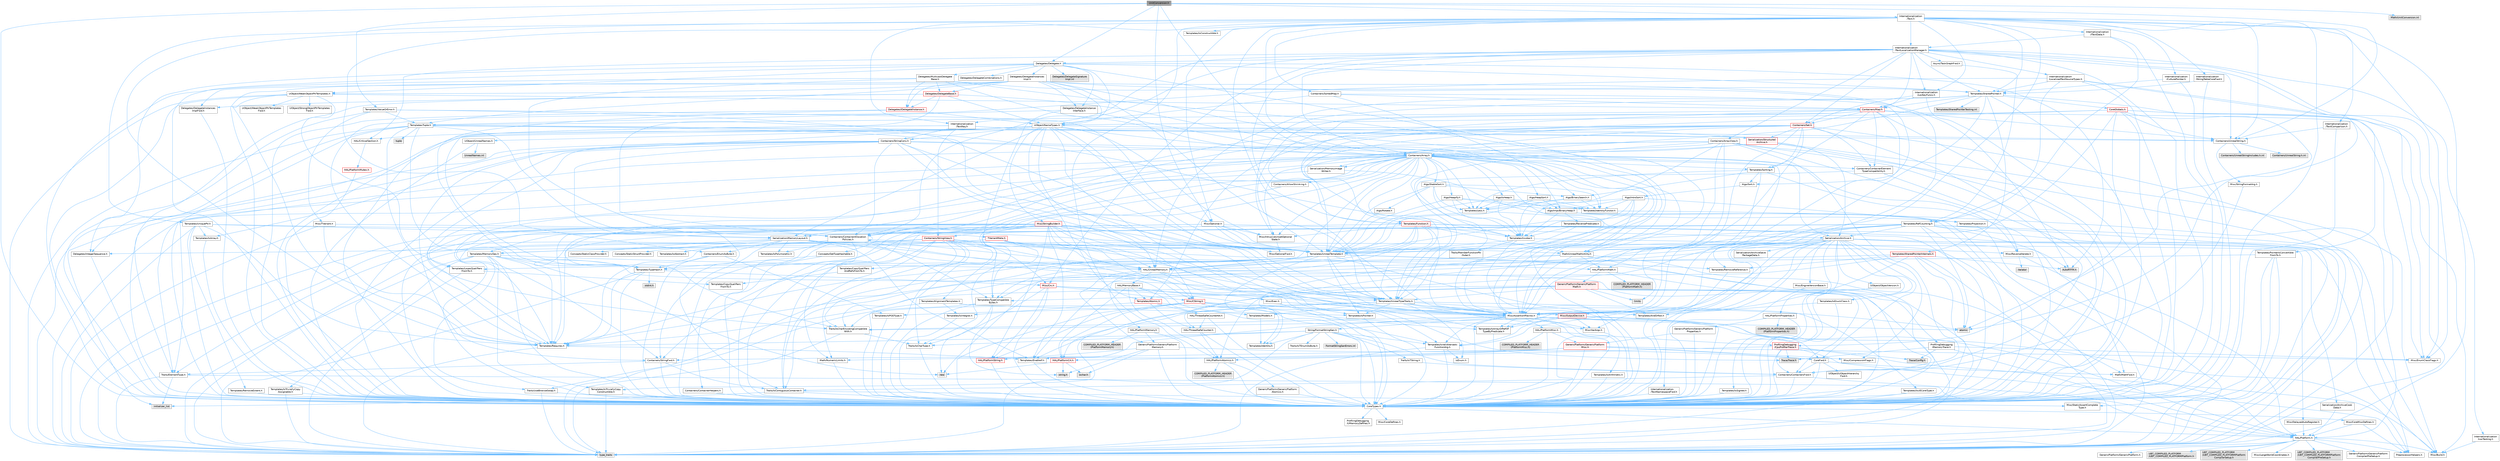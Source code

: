 digraph "UnitConversion.h"
{
 // INTERACTIVE_SVG=YES
 // LATEX_PDF_SIZE
  bgcolor="transparent";
  edge [fontname=Helvetica,fontsize=10,labelfontname=Helvetica,labelfontsize=10];
  node [fontname=Helvetica,fontsize=10,shape=box,height=0.2,width=0.4];
  Node1 [id="Node000001",label="UnitConversion.h",height=0.2,width=0.4,color="gray40", fillcolor="grey60", style="filled", fontcolor="black",tooltip=" "];
  Node1 -> Node2 [id="edge1_Node000001_Node000002",color="steelblue1",style="solid",tooltip=" "];
  Node2 [id="Node000002",label="Containers/Array.h",height=0.2,width=0.4,color="grey40", fillcolor="white", style="filled",URL="$df/dd0/Array_8h.html",tooltip=" "];
  Node2 -> Node3 [id="edge2_Node000002_Node000003",color="steelblue1",style="solid",tooltip=" "];
  Node3 [id="Node000003",label="CoreTypes.h",height=0.2,width=0.4,color="grey40", fillcolor="white", style="filled",URL="$dc/dec/CoreTypes_8h.html",tooltip=" "];
  Node3 -> Node4 [id="edge3_Node000003_Node000004",color="steelblue1",style="solid",tooltip=" "];
  Node4 [id="Node000004",label="HAL/Platform.h",height=0.2,width=0.4,color="grey40", fillcolor="white", style="filled",URL="$d9/dd0/Platform_8h.html",tooltip=" "];
  Node4 -> Node5 [id="edge4_Node000004_Node000005",color="steelblue1",style="solid",tooltip=" "];
  Node5 [id="Node000005",label="Misc/Build.h",height=0.2,width=0.4,color="grey40", fillcolor="white", style="filled",URL="$d3/dbb/Build_8h.html",tooltip=" "];
  Node4 -> Node6 [id="edge5_Node000004_Node000006",color="steelblue1",style="solid",tooltip=" "];
  Node6 [id="Node000006",label="Misc/LargeWorldCoordinates.h",height=0.2,width=0.4,color="grey40", fillcolor="white", style="filled",URL="$d2/dcb/LargeWorldCoordinates_8h.html",tooltip=" "];
  Node4 -> Node7 [id="edge6_Node000004_Node000007",color="steelblue1",style="solid",tooltip=" "];
  Node7 [id="Node000007",label="type_traits",height=0.2,width=0.4,color="grey60", fillcolor="#E0E0E0", style="filled",tooltip=" "];
  Node4 -> Node8 [id="edge7_Node000004_Node000008",color="steelblue1",style="solid",tooltip=" "];
  Node8 [id="Node000008",label="PreprocessorHelpers.h",height=0.2,width=0.4,color="grey40", fillcolor="white", style="filled",URL="$db/ddb/PreprocessorHelpers_8h.html",tooltip=" "];
  Node4 -> Node9 [id="edge8_Node000004_Node000009",color="steelblue1",style="solid",tooltip=" "];
  Node9 [id="Node000009",label="UBT_COMPILED_PLATFORM\l/UBT_COMPILED_PLATFORMPlatform\lCompilerPreSetup.h",height=0.2,width=0.4,color="grey60", fillcolor="#E0E0E0", style="filled",tooltip=" "];
  Node4 -> Node10 [id="edge9_Node000004_Node000010",color="steelblue1",style="solid",tooltip=" "];
  Node10 [id="Node000010",label="GenericPlatform/GenericPlatform\lCompilerPreSetup.h",height=0.2,width=0.4,color="grey40", fillcolor="white", style="filled",URL="$d9/dc8/GenericPlatformCompilerPreSetup_8h.html",tooltip=" "];
  Node4 -> Node11 [id="edge10_Node000004_Node000011",color="steelblue1",style="solid",tooltip=" "];
  Node11 [id="Node000011",label="GenericPlatform/GenericPlatform.h",height=0.2,width=0.4,color="grey40", fillcolor="white", style="filled",URL="$d6/d84/GenericPlatform_8h.html",tooltip=" "];
  Node4 -> Node12 [id="edge11_Node000004_Node000012",color="steelblue1",style="solid",tooltip=" "];
  Node12 [id="Node000012",label="UBT_COMPILED_PLATFORM\l/UBT_COMPILED_PLATFORMPlatform.h",height=0.2,width=0.4,color="grey60", fillcolor="#E0E0E0", style="filled",tooltip=" "];
  Node4 -> Node13 [id="edge12_Node000004_Node000013",color="steelblue1",style="solid",tooltip=" "];
  Node13 [id="Node000013",label="UBT_COMPILED_PLATFORM\l/UBT_COMPILED_PLATFORMPlatform\lCompilerSetup.h",height=0.2,width=0.4,color="grey60", fillcolor="#E0E0E0", style="filled",tooltip=" "];
  Node3 -> Node14 [id="edge13_Node000003_Node000014",color="steelblue1",style="solid",tooltip=" "];
  Node14 [id="Node000014",label="ProfilingDebugging\l/UMemoryDefines.h",height=0.2,width=0.4,color="grey40", fillcolor="white", style="filled",URL="$d2/da2/UMemoryDefines_8h.html",tooltip=" "];
  Node3 -> Node15 [id="edge14_Node000003_Node000015",color="steelblue1",style="solid",tooltip=" "];
  Node15 [id="Node000015",label="Misc/CoreMiscDefines.h",height=0.2,width=0.4,color="grey40", fillcolor="white", style="filled",URL="$da/d38/CoreMiscDefines_8h.html",tooltip=" "];
  Node15 -> Node4 [id="edge15_Node000015_Node000004",color="steelblue1",style="solid",tooltip=" "];
  Node15 -> Node8 [id="edge16_Node000015_Node000008",color="steelblue1",style="solid",tooltip=" "];
  Node3 -> Node16 [id="edge17_Node000003_Node000016",color="steelblue1",style="solid",tooltip=" "];
  Node16 [id="Node000016",label="Misc/CoreDefines.h",height=0.2,width=0.4,color="grey40", fillcolor="white", style="filled",URL="$d3/dd2/CoreDefines_8h.html",tooltip=" "];
  Node2 -> Node17 [id="edge18_Node000002_Node000017",color="steelblue1",style="solid",tooltip=" "];
  Node17 [id="Node000017",label="Misc/AssertionMacros.h",height=0.2,width=0.4,color="grey40", fillcolor="white", style="filled",URL="$d0/dfa/AssertionMacros_8h.html",tooltip=" "];
  Node17 -> Node3 [id="edge19_Node000017_Node000003",color="steelblue1",style="solid",tooltip=" "];
  Node17 -> Node4 [id="edge20_Node000017_Node000004",color="steelblue1",style="solid",tooltip=" "];
  Node17 -> Node18 [id="edge21_Node000017_Node000018",color="steelblue1",style="solid",tooltip=" "];
  Node18 [id="Node000018",label="HAL/PlatformMisc.h",height=0.2,width=0.4,color="grey40", fillcolor="white", style="filled",URL="$d0/df5/PlatformMisc_8h.html",tooltip=" "];
  Node18 -> Node3 [id="edge22_Node000018_Node000003",color="steelblue1",style="solid",tooltip=" "];
  Node18 -> Node19 [id="edge23_Node000018_Node000019",color="steelblue1",style="solid",tooltip=" "];
  Node19 [id="Node000019",label="GenericPlatform/GenericPlatform\lMisc.h",height=0.2,width=0.4,color="red", fillcolor="#FFF0F0", style="filled",URL="$db/d9a/GenericPlatformMisc_8h.html",tooltip=" "];
  Node19 -> Node20 [id="edge24_Node000019_Node000020",color="steelblue1",style="solid",tooltip=" "];
  Node20 [id="Node000020",label="Containers/StringFwd.h",height=0.2,width=0.4,color="grey40", fillcolor="white", style="filled",URL="$df/d37/StringFwd_8h.html",tooltip=" "];
  Node20 -> Node3 [id="edge25_Node000020_Node000003",color="steelblue1",style="solid",tooltip=" "];
  Node20 -> Node21 [id="edge26_Node000020_Node000021",color="steelblue1",style="solid",tooltip=" "];
  Node21 [id="Node000021",label="Traits/ElementType.h",height=0.2,width=0.4,color="grey40", fillcolor="white", style="filled",URL="$d5/d4f/ElementType_8h.html",tooltip=" "];
  Node21 -> Node4 [id="edge27_Node000021_Node000004",color="steelblue1",style="solid",tooltip=" "];
  Node21 -> Node22 [id="edge28_Node000021_Node000022",color="steelblue1",style="solid",tooltip=" "];
  Node22 [id="Node000022",label="initializer_list",height=0.2,width=0.4,color="grey60", fillcolor="#E0E0E0", style="filled",tooltip=" "];
  Node21 -> Node7 [id="edge29_Node000021_Node000007",color="steelblue1",style="solid",tooltip=" "];
  Node20 -> Node23 [id="edge30_Node000020_Node000023",color="steelblue1",style="solid",tooltip=" "];
  Node23 [id="Node000023",label="Traits/IsContiguousContainer.h",height=0.2,width=0.4,color="grey40", fillcolor="white", style="filled",URL="$d5/d3c/IsContiguousContainer_8h.html",tooltip=" "];
  Node23 -> Node3 [id="edge31_Node000023_Node000003",color="steelblue1",style="solid",tooltip=" "];
  Node23 -> Node24 [id="edge32_Node000023_Node000024",color="steelblue1",style="solid",tooltip=" "];
  Node24 [id="Node000024",label="Misc/StaticAssertComplete\lType.h",height=0.2,width=0.4,color="grey40", fillcolor="white", style="filled",URL="$d5/d4e/StaticAssertCompleteType_8h.html",tooltip=" "];
  Node23 -> Node22 [id="edge33_Node000023_Node000022",color="steelblue1",style="solid",tooltip=" "];
  Node19 -> Node25 [id="edge34_Node000019_Node000025",color="steelblue1",style="solid",tooltip=" "];
  Node25 [id="Node000025",label="CoreFwd.h",height=0.2,width=0.4,color="grey40", fillcolor="white", style="filled",URL="$d1/d1e/CoreFwd_8h.html",tooltip=" "];
  Node25 -> Node3 [id="edge35_Node000025_Node000003",color="steelblue1",style="solid",tooltip=" "];
  Node25 -> Node26 [id="edge36_Node000025_Node000026",color="steelblue1",style="solid",tooltip=" "];
  Node26 [id="Node000026",label="Containers/ContainersFwd.h",height=0.2,width=0.4,color="grey40", fillcolor="white", style="filled",URL="$d4/d0a/ContainersFwd_8h.html",tooltip=" "];
  Node26 -> Node4 [id="edge37_Node000026_Node000004",color="steelblue1",style="solid",tooltip=" "];
  Node26 -> Node3 [id="edge38_Node000026_Node000003",color="steelblue1",style="solid",tooltip=" "];
  Node26 -> Node23 [id="edge39_Node000026_Node000023",color="steelblue1",style="solid",tooltip=" "];
  Node25 -> Node27 [id="edge40_Node000025_Node000027",color="steelblue1",style="solid",tooltip=" "];
  Node27 [id="Node000027",label="Math/MathFwd.h",height=0.2,width=0.4,color="grey40", fillcolor="white", style="filled",URL="$d2/d10/MathFwd_8h.html",tooltip=" "];
  Node27 -> Node4 [id="edge41_Node000027_Node000004",color="steelblue1",style="solid",tooltip=" "];
  Node25 -> Node28 [id="edge42_Node000025_Node000028",color="steelblue1",style="solid",tooltip=" "];
  Node28 [id="Node000028",label="UObject/UObjectHierarchy\lFwd.h",height=0.2,width=0.4,color="grey40", fillcolor="white", style="filled",URL="$d3/d13/UObjectHierarchyFwd_8h.html",tooltip=" "];
  Node19 -> Node3 [id="edge43_Node000019_Node000003",color="steelblue1",style="solid",tooltip=" "];
  Node19 -> Node30 [id="edge44_Node000019_Node000030",color="steelblue1",style="solid",tooltip=" "];
  Node30 [id="Node000030",label="HAL/PlatformCrt.h",height=0.2,width=0.4,color="red", fillcolor="#FFF0F0", style="filled",URL="$d8/d75/PlatformCrt_8h.html",tooltip=" "];
  Node30 -> Node31 [id="edge45_Node000030_Node000031",color="steelblue1",style="solid",tooltip=" "];
  Node31 [id="Node000031",label="new",height=0.2,width=0.4,color="grey60", fillcolor="#E0E0E0", style="filled",tooltip=" "];
  Node30 -> Node32 [id="edge46_Node000030_Node000032",color="steelblue1",style="solid",tooltip=" "];
  Node32 [id="Node000032",label="wchar.h",height=0.2,width=0.4,color="grey60", fillcolor="#E0E0E0", style="filled",tooltip=" "];
  Node30 -> Node39 [id="edge47_Node000030_Node000039",color="steelblue1",style="solid",tooltip=" "];
  Node39 [id="Node000039",label="string.h",height=0.2,width=0.4,color="grey60", fillcolor="#E0E0E0", style="filled",tooltip=" "];
  Node19 -> Node40 [id="edge48_Node000019_Node000040",color="steelblue1",style="solid",tooltip=" "];
  Node40 [id="Node000040",label="Math/NumericLimits.h",height=0.2,width=0.4,color="grey40", fillcolor="white", style="filled",URL="$df/d1b/NumericLimits_8h.html",tooltip=" "];
  Node40 -> Node3 [id="edge49_Node000040_Node000003",color="steelblue1",style="solid",tooltip=" "];
  Node19 -> Node41 [id="edge50_Node000019_Node000041",color="steelblue1",style="solid",tooltip=" "];
  Node41 [id="Node000041",label="Misc/CompressionFlags.h",height=0.2,width=0.4,color="grey40", fillcolor="white", style="filled",URL="$d9/d76/CompressionFlags_8h.html",tooltip=" "];
  Node19 -> Node42 [id="edge51_Node000019_Node000042",color="steelblue1",style="solid",tooltip=" "];
  Node42 [id="Node000042",label="Misc/EnumClassFlags.h",height=0.2,width=0.4,color="grey40", fillcolor="white", style="filled",URL="$d8/de7/EnumClassFlags_8h.html",tooltip=" "];
  Node18 -> Node45 [id="edge52_Node000018_Node000045",color="steelblue1",style="solid",tooltip=" "];
  Node45 [id="Node000045",label="COMPILED_PLATFORM_HEADER\l(PlatformMisc.h)",height=0.2,width=0.4,color="grey60", fillcolor="#E0E0E0", style="filled",tooltip=" "];
  Node18 -> Node46 [id="edge53_Node000018_Node000046",color="steelblue1",style="solid",tooltip=" "];
  Node46 [id="Node000046",label="ProfilingDebugging\l/CpuProfilerTrace.h",height=0.2,width=0.4,color="red", fillcolor="#FFF0F0", style="filled",URL="$da/dcb/CpuProfilerTrace_8h.html",tooltip=" "];
  Node46 -> Node3 [id="edge54_Node000046_Node000003",color="steelblue1",style="solid",tooltip=" "];
  Node46 -> Node26 [id="edge55_Node000046_Node000026",color="steelblue1",style="solid",tooltip=" "];
  Node46 -> Node47 [id="edge56_Node000046_Node000047",color="steelblue1",style="solid",tooltip=" "];
  Node47 [id="Node000047",label="HAL/PlatformAtomics.h",height=0.2,width=0.4,color="grey40", fillcolor="white", style="filled",URL="$d3/d36/PlatformAtomics_8h.html",tooltip=" "];
  Node47 -> Node3 [id="edge57_Node000047_Node000003",color="steelblue1",style="solid",tooltip=" "];
  Node47 -> Node48 [id="edge58_Node000047_Node000048",color="steelblue1",style="solid",tooltip=" "];
  Node48 [id="Node000048",label="GenericPlatform/GenericPlatform\lAtomics.h",height=0.2,width=0.4,color="grey40", fillcolor="white", style="filled",URL="$da/d72/GenericPlatformAtomics_8h.html",tooltip=" "];
  Node48 -> Node3 [id="edge59_Node000048_Node000003",color="steelblue1",style="solid",tooltip=" "];
  Node47 -> Node49 [id="edge60_Node000047_Node000049",color="steelblue1",style="solid",tooltip=" "];
  Node49 [id="Node000049",label="COMPILED_PLATFORM_HEADER\l(PlatformAtomics.h)",height=0.2,width=0.4,color="grey60", fillcolor="#E0E0E0", style="filled",tooltip=" "];
  Node46 -> Node8 [id="edge61_Node000046_Node000008",color="steelblue1",style="solid",tooltip=" "];
  Node46 -> Node5 [id="edge62_Node000046_Node000005",color="steelblue1",style="solid",tooltip=" "];
  Node46 -> Node50 [id="edge63_Node000046_Node000050",color="steelblue1",style="solid",tooltip=" "];
  Node50 [id="Node000050",label="Trace/Config.h",height=0.2,width=0.4,color="grey60", fillcolor="#E0E0E0", style="filled",tooltip=" "];
  Node46 -> Node53 [id="edge64_Node000046_Node000053",color="steelblue1",style="solid",tooltip=" "];
  Node53 [id="Node000053",label="Trace/Trace.h",height=0.2,width=0.4,color="grey60", fillcolor="#E0E0E0", style="filled",tooltip=" "];
  Node17 -> Node8 [id="edge65_Node000017_Node000008",color="steelblue1",style="solid",tooltip=" "];
  Node17 -> Node54 [id="edge66_Node000017_Node000054",color="steelblue1",style="solid",tooltip=" "];
  Node54 [id="Node000054",label="Templates/EnableIf.h",height=0.2,width=0.4,color="grey40", fillcolor="white", style="filled",URL="$d7/d60/EnableIf_8h.html",tooltip=" "];
  Node54 -> Node3 [id="edge67_Node000054_Node000003",color="steelblue1",style="solid",tooltip=" "];
  Node17 -> Node55 [id="edge68_Node000017_Node000055",color="steelblue1",style="solid",tooltip=" "];
  Node55 [id="Node000055",label="Templates/IsArrayOrRefOf\lTypeByPredicate.h",height=0.2,width=0.4,color="grey40", fillcolor="white", style="filled",URL="$d6/da1/IsArrayOrRefOfTypeByPredicate_8h.html",tooltip=" "];
  Node55 -> Node3 [id="edge69_Node000055_Node000003",color="steelblue1",style="solid",tooltip=" "];
  Node17 -> Node56 [id="edge70_Node000017_Node000056",color="steelblue1",style="solid",tooltip=" "];
  Node56 [id="Node000056",label="Templates/IsValidVariadic\lFunctionArg.h",height=0.2,width=0.4,color="grey40", fillcolor="white", style="filled",URL="$d0/dc8/IsValidVariadicFunctionArg_8h.html",tooltip=" "];
  Node56 -> Node3 [id="edge71_Node000056_Node000003",color="steelblue1",style="solid",tooltip=" "];
  Node56 -> Node57 [id="edge72_Node000056_Node000057",color="steelblue1",style="solid",tooltip=" "];
  Node57 [id="Node000057",label="IsEnum.h",height=0.2,width=0.4,color="grey40", fillcolor="white", style="filled",URL="$d4/de5/IsEnum_8h.html",tooltip=" "];
  Node56 -> Node7 [id="edge73_Node000056_Node000007",color="steelblue1",style="solid",tooltip=" "];
  Node17 -> Node58 [id="edge74_Node000017_Node000058",color="steelblue1",style="solid",tooltip=" "];
  Node58 [id="Node000058",label="Traits/IsCharEncodingCompatible\lWith.h",height=0.2,width=0.4,color="grey40", fillcolor="white", style="filled",URL="$df/dd1/IsCharEncodingCompatibleWith_8h.html",tooltip=" "];
  Node58 -> Node7 [id="edge75_Node000058_Node000007",color="steelblue1",style="solid",tooltip=" "];
  Node58 -> Node59 [id="edge76_Node000058_Node000059",color="steelblue1",style="solid",tooltip=" "];
  Node59 [id="Node000059",label="Traits/IsCharType.h",height=0.2,width=0.4,color="grey40", fillcolor="white", style="filled",URL="$db/d51/IsCharType_8h.html",tooltip=" "];
  Node59 -> Node3 [id="edge77_Node000059_Node000003",color="steelblue1",style="solid",tooltip=" "];
  Node17 -> Node60 [id="edge78_Node000017_Node000060",color="steelblue1",style="solid",tooltip=" "];
  Node60 [id="Node000060",label="Misc/VarArgs.h",height=0.2,width=0.4,color="grey40", fillcolor="white", style="filled",URL="$d5/d6f/VarArgs_8h.html",tooltip=" "];
  Node60 -> Node3 [id="edge79_Node000060_Node000003",color="steelblue1",style="solid",tooltip=" "];
  Node17 -> Node61 [id="edge80_Node000017_Node000061",color="steelblue1",style="solid",tooltip=" "];
  Node61 [id="Node000061",label="String/FormatStringSan.h",height=0.2,width=0.4,color="grey40", fillcolor="white", style="filled",URL="$d3/d8b/FormatStringSan_8h.html",tooltip=" "];
  Node61 -> Node7 [id="edge81_Node000061_Node000007",color="steelblue1",style="solid",tooltip=" "];
  Node61 -> Node3 [id="edge82_Node000061_Node000003",color="steelblue1",style="solid",tooltip=" "];
  Node61 -> Node62 [id="edge83_Node000061_Node000062",color="steelblue1",style="solid",tooltip=" "];
  Node62 [id="Node000062",label="Templates/Requires.h",height=0.2,width=0.4,color="grey40", fillcolor="white", style="filled",URL="$dc/d96/Requires_8h.html",tooltip=" "];
  Node62 -> Node54 [id="edge84_Node000062_Node000054",color="steelblue1",style="solid",tooltip=" "];
  Node62 -> Node7 [id="edge85_Node000062_Node000007",color="steelblue1",style="solid",tooltip=" "];
  Node61 -> Node63 [id="edge86_Node000061_Node000063",color="steelblue1",style="solid",tooltip=" "];
  Node63 [id="Node000063",label="Templates/Identity.h",height=0.2,width=0.4,color="grey40", fillcolor="white", style="filled",URL="$d0/dd5/Identity_8h.html",tooltip=" "];
  Node61 -> Node56 [id="edge87_Node000061_Node000056",color="steelblue1",style="solid",tooltip=" "];
  Node61 -> Node59 [id="edge88_Node000061_Node000059",color="steelblue1",style="solid",tooltip=" "];
  Node61 -> Node64 [id="edge89_Node000061_Node000064",color="steelblue1",style="solid",tooltip=" "];
  Node64 [id="Node000064",label="Traits/IsTEnumAsByte.h",height=0.2,width=0.4,color="grey40", fillcolor="white", style="filled",URL="$d1/de6/IsTEnumAsByte_8h.html",tooltip=" "];
  Node61 -> Node65 [id="edge90_Node000061_Node000065",color="steelblue1",style="solid",tooltip=" "];
  Node65 [id="Node000065",label="Traits/IsTString.h",height=0.2,width=0.4,color="grey40", fillcolor="white", style="filled",URL="$d0/df8/IsTString_8h.html",tooltip=" "];
  Node65 -> Node26 [id="edge91_Node000065_Node000026",color="steelblue1",style="solid",tooltip=" "];
  Node61 -> Node26 [id="edge92_Node000061_Node000026",color="steelblue1",style="solid",tooltip=" "];
  Node61 -> Node66 [id="edge93_Node000061_Node000066",color="steelblue1",style="solid",tooltip=" "];
  Node66 [id="Node000066",label="FormatStringSanErrors.inl",height=0.2,width=0.4,color="grey60", fillcolor="#E0E0E0", style="filled",tooltip=" "];
  Node17 -> Node67 [id="edge94_Node000017_Node000067",color="steelblue1",style="solid",tooltip=" "];
  Node67 [id="Node000067",label="atomic",height=0.2,width=0.4,color="grey60", fillcolor="#E0E0E0", style="filled",tooltip=" "];
  Node2 -> Node68 [id="edge95_Node000002_Node000068",color="steelblue1",style="solid",tooltip=" "];
  Node68 [id="Node000068",label="Misc/IntrusiveUnsetOptional\lState.h",height=0.2,width=0.4,color="grey40", fillcolor="white", style="filled",URL="$d2/d0a/IntrusiveUnsetOptionalState_8h.html",tooltip=" "];
  Node68 -> Node69 [id="edge96_Node000068_Node000069",color="steelblue1",style="solid",tooltip=" "];
  Node69 [id="Node000069",label="Misc/OptionalFwd.h",height=0.2,width=0.4,color="grey40", fillcolor="white", style="filled",URL="$dc/d50/OptionalFwd_8h.html",tooltip=" "];
  Node2 -> Node70 [id="edge97_Node000002_Node000070",color="steelblue1",style="solid",tooltip=" "];
  Node70 [id="Node000070",label="Misc/ReverseIterate.h",height=0.2,width=0.4,color="grey40", fillcolor="white", style="filled",URL="$db/de3/ReverseIterate_8h.html",tooltip=" "];
  Node70 -> Node4 [id="edge98_Node000070_Node000004",color="steelblue1",style="solid",tooltip=" "];
  Node70 -> Node71 [id="edge99_Node000070_Node000071",color="steelblue1",style="solid",tooltip=" "];
  Node71 [id="Node000071",label="iterator",height=0.2,width=0.4,color="grey60", fillcolor="#E0E0E0", style="filled",tooltip=" "];
  Node2 -> Node72 [id="edge100_Node000002_Node000072",color="steelblue1",style="solid",tooltip=" "];
  Node72 [id="Node000072",label="HAL/UnrealMemory.h",height=0.2,width=0.4,color="grey40", fillcolor="white", style="filled",URL="$d9/d96/UnrealMemory_8h.html",tooltip=" "];
  Node72 -> Node3 [id="edge101_Node000072_Node000003",color="steelblue1",style="solid",tooltip=" "];
  Node72 -> Node73 [id="edge102_Node000072_Node000073",color="steelblue1",style="solid",tooltip=" "];
  Node73 [id="Node000073",label="GenericPlatform/GenericPlatform\lMemory.h",height=0.2,width=0.4,color="grey40", fillcolor="white", style="filled",URL="$dd/d22/GenericPlatformMemory_8h.html",tooltip=" "];
  Node73 -> Node25 [id="edge103_Node000073_Node000025",color="steelblue1",style="solid",tooltip=" "];
  Node73 -> Node3 [id="edge104_Node000073_Node000003",color="steelblue1",style="solid",tooltip=" "];
  Node73 -> Node74 [id="edge105_Node000073_Node000074",color="steelblue1",style="solid",tooltip=" "];
  Node74 [id="Node000074",label="HAL/PlatformString.h",height=0.2,width=0.4,color="red", fillcolor="#FFF0F0", style="filled",URL="$db/db5/PlatformString_8h.html",tooltip=" "];
  Node74 -> Node3 [id="edge106_Node000074_Node000003",color="steelblue1",style="solid",tooltip=" "];
  Node73 -> Node39 [id="edge107_Node000073_Node000039",color="steelblue1",style="solid",tooltip=" "];
  Node73 -> Node32 [id="edge108_Node000073_Node000032",color="steelblue1",style="solid",tooltip=" "];
  Node72 -> Node76 [id="edge109_Node000072_Node000076",color="steelblue1",style="solid",tooltip=" "];
  Node76 [id="Node000076",label="HAL/MemoryBase.h",height=0.2,width=0.4,color="grey40", fillcolor="white", style="filled",URL="$d6/d9f/MemoryBase_8h.html",tooltip=" "];
  Node76 -> Node3 [id="edge110_Node000076_Node000003",color="steelblue1",style="solid",tooltip=" "];
  Node76 -> Node47 [id="edge111_Node000076_Node000047",color="steelblue1",style="solid",tooltip=" "];
  Node76 -> Node30 [id="edge112_Node000076_Node000030",color="steelblue1",style="solid",tooltip=" "];
  Node76 -> Node77 [id="edge113_Node000076_Node000077",color="steelblue1",style="solid",tooltip=" "];
  Node77 [id="Node000077",label="Misc/Exec.h",height=0.2,width=0.4,color="grey40", fillcolor="white", style="filled",URL="$de/ddb/Exec_8h.html",tooltip=" "];
  Node77 -> Node3 [id="edge114_Node000077_Node000003",color="steelblue1",style="solid",tooltip=" "];
  Node77 -> Node17 [id="edge115_Node000077_Node000017",color="steelblue1",style="solid",tooltip=" "];
  Node76 -> Node78 [id="edge116_Node000076_Node000078",color="steelblue1",style="solid",tooltip=" "];
  Node78 [id="Node000078",label="Misc/OutputDevice.h",height=0.2,width=0.4,color="red", fillcolor="#FFF0F0", style="filled",URL="$d7/d32/OutputDevice_8h.html",tooltip=" "];
  Node78 -> Node25 [id="edge117_Node000078_Node000025",color="steelblue1",style="solid",tooltip=" "];
  Node78 -> Node3 [id="edge118_Node000078_Node000003",color="steelblue1",style="solid",tooltip=" "];
  Node78 -> Node60 [id="edge119_Node000078_Node000060",color="steelblue1",style="solid",tooltip=" "];
  Node78 -> Node55 [id="edge120_Node000078_Node000055",color="steelblue1",style="solid",tooltip=" "];
  Node78 -> Node56 [id="edge121_Node000078_Node000056",color="steelblue1",style="solid",tooltip=" "];
  Node78 -> Node58 [id="edge122_Node000078_Node000058",color="steelblue1",style="solid",tooltip=" "];
  Node76 -> Node80 [id="edge123_Node000076_Node000080",color="steelblue1",style="solid",tooltip=" "];
  Node80 [id="Node000080",label="Templates/Atomic.h",height=0.2,width=0.4,color="red", fillcolor="#FFF0F0", style="filled",URL="$d3/d91/Atomic_8h.html",tooltip=" "];
  Node80 -> Node81 [id="edge124_Node000080_Node000081",color="steelblue1",style="solid",tooltip=" "];
  Node81 [id="Node000081",label="HAL/ThreadSafeCounter.h",height=0.2,width=0.4,color="grey40", fillcolor="white", style="filled",URL="$dc/dc9/ThreadSafeCounter_8h.html",tooltip=" "];
  Node81 -> Node3 [id="edge125_Node000081_Node000003",color="steelblue1",style="solid",tooltip=" "];
  Node81 -> Node47 [id="edge126_Node000081_Node000047",color="steelblue1",style="solid",tooltip=" "];
  Node80 -> Node82 [id="edge127_Node000080_Node000082",color="steelblue1",style="solid",tooltip=" "];
  Node82 [id="Node000082",label="HAL/ThreadSafeCounter64.h",height=0.2,width=0.4,color="grey40", fillcolor="white", style="filled",URL="$d0/d12/ThreadSafeCounter64_8h.html",tooltip=" "];
  Node82 -> Node3 [id="edge128_Node000082_Node000003",color="steelblue1",style="solid",tooltip=" "];
  Node82 -> Node81 [id="edge129_Node000082_Node000081",color="steelblue1",style="solid",tooltip=" "];
  Node80 -> Node83 [id="edge130_Node000080_Node000083",color="steelblue1",style="solid",tooltip=" "];
  Node83 [id="Node000083",label="Templates/IsIntegral.h",height=0.2,width=0.4,color="grey40", fillcolor="white", style="filled",URL="$da/d64/IsIntegral_8h.html",tooltip=" "];
  Node83 -> Node3 [id="edge131_Node000083_Node000003",color="steelblue1",style="solid",tooltip=" "];
  Node80 -> Node67 [id="edge132_Node000080_Node000067",color="steelblue1",style="solid",tooltip=" "];
  Node72 -> Node89 [id="edge133_Node000072_Node000089",color="steelblue1",style="solid",tooltip=" "];
  Node89 [id="Node000089",label="HAL/PlatformMemory.h",height=0.2,width=0.4,color="grey40", fillcolor="white", style="filled",URL="$de/d68/PlatformMemory_8h.html",tooltip=" "];
  Node89 -> Node3 [id="edge134_Node000089_Node000003",color="steelblue1",style="solid",tooltip=" "];
  Node89 -> Node73 [id="edge135_Node000089_Node000073",color="steelblue1",style="solid",tooltip=" "];
  Node89 -> Node90 [id="edge136_Node000089_Node000090",color="steelblue1",style="solid",tooltip=" "];
  Node90 [id="Node000090",label="COMPILED_PLATFORM_HEADER\l(PlatformMemory.h)",height=0.2,width=0.4,color="grey60", fillcolor="#E0E0E0", style="filled",tooltip=" "];
  Node72 -> Node91 [id="edge137_Node000072_Node000091",color="steelblue1",style="solid",tooltip=" "];
  Node91 [id="Node000091",label="ProfilingDebugging\l/MemoryTrace.h",height=0.2,width=0.4,color="grey40", fillcolor="white", style="filled",URL="$da/dd7/MemoryTrace_8h.html",tooltip=" "];
  Node91 -> Node4 [id="edge138_Node000091_Node000004",color="steelblue1",style="solid",tooltip=" "];
  Node91 -> Node42 [id="edge139_Node000091_Node000042",color="steelblue1",style="solid",tooltip=" "];
  Node91 -> Node50 [id="edge140_Node000091_Node000050",color="steelblue1",style="solid",tooltip=" "];
  Node91 -> Node53 [id="edge141_Node000091_Node000053",color="steelblue1",style="solid",tooltip=" "];
  Node72 -> Node92 [id="edge142_Node000072_Node000092",color="steelblue1",style="solid",tooltip=" "];
  Node92 [id="Node000092",label="Templates/IsPointer.h",height=0.2,width=0.4,color="grey40", fillcolor="white", style="filled",URL="$d7/d05/IsPointer_8h.html",tooltip=" "];
  Node92 -> Node3 [id="edge143_Node000092_Node000003",color="steelblue1",style="solid",tooltip=" "];
  Node2 -> Node93 [id="edge144_Node000002_Node000093",color="steelblue1",style="solid",tooltip=" "];
  Node93 [id="Node000093",label="Templates/UnrealTypeTraits.h",height=0.2,width=0.4,color="grey40", fillcolor="white", style="filled",URL="$d2/d2d/UnrealTypeTraits_8h.html",tooltip=" "];
  Node93 -> Node3 [id="edge145_Node000093_Node000003",color="steelblue1",style="solid",tooltip=" "];
  Node93 -> Node92 [id="edge146_Node000093_Node000092",color="steelblue1",style="solid",tooltip=" "];
  Node93 -> Node17 [id="edge147_Node000093_Node000017",color="steelblue1",style="solid",tooltip=" "];
  Node93 -> Node85 [id="edge148_Node000093_Node000085",color="steelblue1",style="solid",tooltip=" "];
  Node85 [id="Node000085",label="Templates/AndOrNot.h",height=0.2,width=0.4,color="grey40", fillcolor="white", style="filled",URL="$db/d0a/AndOrNot_8h.html",tooltip=" "];
  Node85 -> Node3 [id="edge149_Node000085_Node000003",color="steelblue1",style="solid",tooltip=" "];
  Node93 -> Node54 [id="edge150_Node000093_Node000054",color="steelblue1",style="solid",tooltip=" "];
  Node93 -> Node94 [id="edge151_Node000093_Node000094",color="steelblue1",style="solid",tooltip=" "];
  Node94 [id="Node000094",label="Templates/IsArithmetic.h",height=0.2,width=0.4,color="grey40", fillcolor="white", style="filled",URL="$d2/d5d/IsArithmetic_8h.html",tooltip=" "];
  Node94 -> Node3 [id="edge152_Node000094_Node000003",color="steelblue1",style="solid",tooltip=" "];
  Node93 -> Node57 [id="edge153_Node000093_Node000057",color="steelblue1",style="solid",tooltip=" "];
  Node93 -> Node95 [id="edge154_Node000093_Node000095",color="steelblue1",style="solid",tooltip=" "];
  Node95 [id="Node000095",label="Templates/Models.h",height=0.2,width=0.4,color="grey40", fillcolor="white", style="filled",URL="$d3/d0c/Models_8h.html",tooltip=" "];
  Node95 -> Node63 [id="edge155_Node000095_Node000063",color="steelblue1",style="solid",tooltip=" "];
  Node93 -> Node96 [id="edge156_Node000093_Node000096",color="steelblue1",style="solid",tooltip=" "];
  Node96 [id="Node000096",label="Templates/IsPODType.h",height=0.2,width=0.4,color="grey40", fillcolor="white", style="filled",URL="$d7/db1/IsPODType_8h.html",tooltip=" "];
  Node96 -> Node3 [id="edge157_Node000096_Node000003",color="steelblue1",style="solid",tooltip=" "];
  Node93 -> Node97 [id="edge158_Node000093_Node000097",color="steelblue1",style="solid",tooltip=" "];
  Node97 [id="Node000097",label="Templates/IsUECoreType.h",height=0.2,width=0.4,color="grey40", fillcolor="white", style="filled",URL="$d1/db8/IsUECoreType_8h.html",tooltip=" "];
  Node97 -> Node3 [id="edge159_Node000097_Node000003",color="steelblue1",style="solid",tooltip=" "];
  Node97 -> Node7 [id="edge160_Node000097_Node000007",color="steelblue1",style="solid",tooltip=" "];
  Node93 -> Node86 [id="edge161_Node000093_Node000086",color="steelblue1",style="solid",tooltip=" "];
  Node86 [id="Node000086",label="Templates/IsTriviallyCopy\lConstructible.h",height=0.2,width=0.4,color="grey40", fillcolor="white", style="filled",URL="$d3/d78/IsTriviallyCopyConstructible_8h.html",tooltip=" "];
  Node86 -> Node3 [id="edge162_Node000086_Node000003",color="steelblue1",style="solid",tooltip=" "];
  Node86 -> Node7 [id="edge163_Node000086_Node000007",color="steelblue1",style="solid",tooltip=" "];
  Node2 -> Node98 [id="edge164_Node000002_Node000098",color="steelblue1",style="solid",tooltip=" "];
  Node98 [id="Node000098",label="Templates/UnrealTemplate.h",height=0.2,width=0.4,color="grey40", fillcolor="white", style="filled",URL="$d4/d24/UnrealTemplate_8h.html",tooltip=" "];
  Node98 -> Node3 [id="edge165_Node000098_Node000003",color="steelblue1",style="solid",tooltip=" "];
  Node98 -> Node92 [id="edge166_Node000098_Node000092",color="steelblue1",style="solid",tooltip=" "];
  Node98 -> Node72 [id="edge167_Node000098_Node000072",color="steelblue1",style="solid",tooltip=" "];
  Node98 -> Node99 [id="edge168_Node000098_Node000099",color="steelblue1",style="solid",tooltip=" "];
  Node99 [id="Node000099",label="Templates/CopyQualifiers\lAndRefsFromTo.h",height=0.2,width=0.4,color="grey40", fillcolor="white", style="filled",URL="$d3/db3/CopyQualifiersAndRefsFromTo_8h.html",tooltip=" "];
  Node99 -> Node100 [id="edge169_Node000099_Node000100",color="steelblue1",style="solid",tooltip=" "];
  Node100 [id="Node000100",label="Templates/CopyQualifiers\lFromTo.h",height=0.2,width=0.4,color="grey40", fillcolor="white", style="filled",URL="$d5/db4/CopyQualifiersFromTo_8h.html",tooltip=" "];
  Node98 -> Node93 [id="edge170_Node000098_Node000093",color="steelblue1",style="solid",tooltip=" "];
  Node98 -> Node101 [id="edge171_Node000098_Node000101",color="steelblue1",style="solid",tooltip=" "];
  Node101 [id="Node000101",label="Templates/RemoveReference.h",height=0.2,width=0.4,color="grey40", fillcolor="white", style="filled",URL="$da/dbe/RemoveReference_8h.html",tooltip=" "];
  Node101 -> Node3 [id="edge172_Node000101_Node000003",color="steelblue1",style="solid",tooltip=" "];
  Node98 -> Node62 [id="edge173_Node000098_Node000062",color="steelblue1",style="solid",tooltip=" "];
  Node98 -> Node102 [id="edge174_Node000098_Node000102",color="steelblue1",style="solid",tooltip=" "];
  Node102 [id="Node000102",label="Templates/TypeCompatible\lBytes.h",height=0.2,width=0.4,color="grey40", fillcolor="white", style="filled",URL="$df/d0a/TypeCompatibleBytes_8h.html",tooltip=" "];
  Node102 -> Node3 [id="edge175_Node000102_Node000003",color="steelblue1",style="solid",tooltip=" "];
  Node102 -> Node39 [id="edge176_Node000102_Node000039",color="steelblue1",style="solid",tooltip=" "];
  Node102 -> Node31 [id="edge177_Node000102_Node000031",color="steelblue1",style="solid",tooltip=" "];
  Node102 -> Node7 [id="edge178_Node000102_Node000007",color="steelblue1",style="solid",tooltip=" "];
  Node98 -> Node63 [id="edge179_Node000098_Node000063",color="steelblue1",style="solid",tooltip=" "];
  Node98 -> Node23 [id="edge180_Node000098_Node000023",color="steelblue1",style="solid",tooltip=" "];
  Node98 -> Node103 [id="edge181_Node000098_Node000103",color="steelblue1",style="solid",tooltip=" "];
  Node103 [id="Node000103",label="Traits/UseBitwiseSwap.h",height=0.2,width=0.4,color="grey40", fillcolor="white", style="filled",URL="$db/df3/UseBitwiseSwap_8h.html",tooltip=" "];
  Node103 -> Node3 [id="edge182_Node000103_Node000003",color="steelblue1",style="solid",tooltip=" "];
  Node103 -> Node7 [id="edge183_Node000103_Node000007",color="steelblue1",style="solid",tooltip=" "];
  Node98 -> Node7 [id="edge184_Node000098_Node000007",color="steelblue1",style="solid",tooltip=" "];
  Node2 -> Node104 [id="edge185_Node000002_Node000104",color="steelblue1",style="solid",tooltip=" "];
  Node104 [id="Node000104",label="Containers/AllowShrinking.h",height=0.2,width=0.4,color="grey40", fillcolor="white", style="filled",URL="$d7/d1a/AllowShrinking_8h.html",tooltip=" "];
  Node104 -> Node3 [id="edge186_Node000104_Node000003",color="steelblue1",style="solid",tooltip=" "];
  Node2 -> Node105 [id="edge187_Node000002_Node000105",color="steelblue1",style="solid",tooltip=" "];
  Node105 [id="Node000105",label="Containers/ContainerAllocation\lPolicies.h",height=0.2,width=0.4,color="grey40", fillcolor="white", style="filled",URL="$d7/dff/ContainerAllocationPolicies_8h.html",tooltip=" "];
  Node105 -> Node3 [id="edge188_Node000105_Node000003",color="steelblue1",style="solid",tooltip=" "];
  Node105 -> Node106 [id="edge189_Node000105_Node000106",color="steelblue1",style="solid",tooltip=" "];
  Node106 [id="Node000106",label="Containers/ContainerHelpers.h",height=0.2,width=0.4,color="grey40", fillcolor="white", style="filled",URL="$d7/d33/ContainerHelpers_8h.html",tooltip=" "];
  Node106 -> Node3 [id="edge190_Node000106_Node000003",color="steelblue1",style="solid",tooltip=" "];
  Node105 -> Node105 [id="edge191_Node000105_Node000105",color="steelblue1",style="solid",tooltip=" "];
  Node105 -> Node107 [id="edge192_Node000105_Node000107",color="steelblue1",style="solid",tooltip=" "];
  Node107 [id="Node000107",label="HAL/PlatformMath.h",height=0.2,width=0.4,color="grey40", fillcolor="white", style="filled",URL="$dc/d53/PlatformMath_8h.html",tooltip=" "];
  Node107 -> Node3 [id="edge193_Node000107_Node000003",color="steelblue1",style="solid",tooltip=" "];
  Node107 -> Node108 [id="edge194_Node000107_Node000108",color="steelblue1",style="solid",tooltip=" "];
  Node108 [id="Node000108",label="GenericPlatform/GenericPlatform\lMath.h",height=0.2,width=0.4,color="red", fillcolor="#FFF0F0", style="filled",URL="$d5/d79/GenericPlatformMath_8h.html",tooltip=" "];
  Node108 -> Node3 [id="edge195_Node000108_Node000003",color="steelblue1",style="solid",tooltip=" "];
  Node108 -> Node26 [id="edge196_Node000108_Node000026",color="steelblue1",style="solid",tooltip=" "];
  Node108 -> Node30 [id="edge197_Node000108_Node000030",color="steelblue1",style="solid",tooltip=" "];
  Node108 -> Node85 [id="edge198_Node000108_Node000085",color="steelblue1",style="solid",tooltip=" "];
  Node108 -> Node93 [id="edge199_Node000108_Node000093",color="steelblue1",style="solid",tooltip=" "];
  Node108 -> Node62 [id="edge200_Node000108_Node000062",color="steelblue1",style="solid",tooltip=" "];
  Node108 -> Node102 [id="edge201_Node000108_Node000102",color="steelblue1",style="solid",tooltip=" "];
  Node108 -> Node113 [id="edge202_Node000108_Node000113",color="steelblue1",style="solid",tooltip=" "];
  Node113 [id="Node000113",label="limits",height=0.2,width=0.4,color="grey60", fillcolor="#E0E0E0", style="filled",tooltip=" "];
  Node108 -> Node7 [id="edge203_Node000108_Node000007",color="steelblue1",style="solid",tooltip=" "];
  Node107 -> Node114 [id="edge204_Node000107_Node000114",color="steelblue1",style="solid",tooltip=" "];
  Node114 [id="Node000114",label="COMPILED_PLATFORM_HEADER\l(PlatformMath.h)",height=0.2,width=0.4,color="grey60", fillcolor="#E0E0E0", style="filled",tooltip=" "];
  Node105 -> Node72 [id="edge205_Node000105_Node000072",color="steelblue1",style="solid",tooltip=" "];
  Node105 -> Node40 [id="edge206_Node000105_Node000040",color="steelblue1",style="solid",tooltip=" "];
  Node105 -> Node17 [id="edge207_Node000105_Node000017",color="steelblue1",style="solid",tooltip=" "];
  Node105 -> Node115 [id="edge208_Node000105_Node000115",color="steelblue1",style="solid",tooltip=" "];
  Node115 [id="Node000115",label="Templates/IsPolymorphic.h",height=0.2,width=0.4,color="grey40", fillcolor="white", style="filled",URL="$dc/d20/IsPolymorphic_8h.html",tooltip=" "];
  Node105 -> Node116 [id="edge209_Node000105_Node000116",color="steelblue1",style="solid",tooltip=" "];
  Node116 [id="Node000116",label="Templates/MemoryOps.h",height=0.2,width=0.4,color="grey40", fillcolor="white", style="filled",URL="$db/dea/MemoryOps_8h.html",tooltip=" "];
  Node116 -> Node3 [id="edge210_Node000116_Node000003",color="steelblue1",style="solid",tooltip=" "];
  Node116 -> Node72 [id="edge211_Node000116_Node000072",color="steelblue1",style="solid",tooltip=" "];
  Node116 -> Node87 [id="edge212_Node000116_Node000087",color="steelblue1",style="solid",tooltip=" "];
  Node87 [id="Node000087",label="Templates/IsTriviallyCopy\lAssignable.h",height=0.2,width=0.4,color="grey40", fillcolor="white", style="filled",URL="$d2/df2/IsTriviallyCopyAssignable_8h.html",tooltip=" "];
  Node87 -> Node3 [id="edge213_Node000087_Node000003",color="steelblue1",style="solid",tooltip=" "];
  Node87 -> Node7 [id="edge214_Node000087_Node000007",color="steelblue1",style="solid",tooltip=" "];
  Node116 -> Node86 [id="edge215_Node000116_Node000086",color="steelblue1",style="solid",tooltip=" "];
  Node116 -> Node62 [id="edge216_Node000116_Node000062",color="steelblue1",style="solid",tooltip=" "];
  Node116 -> Node93 [id="edge217_Node000116_Node000093",color="steelblue1",style="solid",tooltip=" "];
  Node116 -> Node103 [id="edge218_Node000116_Node000103",color="steelblue1",style="solid",tooltip=" "];
  Node116 -> Node31 [id="edge219_Node000116_Node000031",color="steelblue1",style="solid",tooltip=" "];
  Node116 -> Node7 [id="edge220_Node000116_Node000007",color="steelblue1",style="solid",tooltip=" "];
  Node105 -> Node102 [id="edge221_Node000105_Node000102",color="steelblue1",style="solid",tooltip=" "];
  Node105 -> Node7 [id="edge222_Node000105_Node000007",color="steelblue1",style="solid",tooltip=" "];
  Node2 -> Node117 [id="edge223_Node000002_Node000117",color="steelblue1",style="solid",tooltip=" "];
  Node117 [id="Node000117",label="Containers/ContainerElement\lTypeCompatibility.h",height=0.2,width=0.4,color="grey40", fillcolor="white", style="filled",URL="$df/ddf/ContainerElementTypeCompatibility_8h.html",tooltip=" "];
  Node117 -> Node3 [id="edge224_Node000117_Node000003",color="steelblue1",style="solid",tooltip=" "];
  Node117 -> Node93 [id="edge225_Node000117_Node000093",color="steelblue1",style="solid",tooltip=" "];
  Node2 -> Node118 [id="edge226_Node000002_Node000118",color="steelblue1",style="solid",tooltip=" "];
  Node118 [id="Node000118",label="Serialization/Archive.h",height=0.2,width=0.4,color="grey40", fillcolor="white", style="filled",URL="$d7/d3b/Archive_8h.html",tooltip=" "];
  Node118 -> Node25 [id="edge227_Node000118_Node000025",color="steelblue1",style="solid",tooltip=" "];
  Node118 -> Node3 [id="edge228_Node000118_Node000003",color="steelblue1",style="solid",tooltip=" "];
  Node118 -> Node119 [id="edge229_Node000118_Node000119",color="steelblue1",style="solid",tooltip=" "];
  Node119 [id="Node000119",label="HAL/PlatformProperties.h",height=0.2,width=0.4,color="grey40", fillcolor="white", style="filled",URL="$d9/db0/PlatformProperties_8h.html",tooltip=" "];
  Node119 -> Node3 [id="edge230_Node000119_Node000003",color="steelblue1",style="solid",tooltip=" "];
  Node119 -> Node120 [id="edge231_Node000119_Node000120",color="steelblue1",style="solid",tooltip=" "];
  Node120 [id="Node000120",label="GenericPlatform/GenericPlatform\lProperties.h",height=0.2,width=0.4,color="grey40", fillcolor="white", style="filled",URL="$d2/dcd/GenericPlatformProperties_8h.html",tooltip=" "];
  Node120 -> Node3 [id="edge232_Node000120_Node000003",color="steelblue1",style="solid",tooltip=" "];
  Node120 -> Node19 [id="edge233_Node000120_Node000019",color="steelblue1",style="solid",tooltip=" "];
  Node119 -> Node121 [id="edge234_Node000119_Node000121",color="steelblue1",style="solid",tooltip=" "];
  Node121 [id="Node000121",label="COMPILED_PLATFORM_HEADER\l(PlatformProperties.h)",height=0.2,width=0.4,color="grey60", fillcolor="#E0E0E0", style="filled",tooltip=" "];
  Node118 -> Node122 [id="edge235_Node000118_Node000122",color="steelblue1",style="solid",tooltip=" "];
  Node122 [id="Node000122",label="Internationalization\l/TextNamespaceFwd.h",height=0.2,width=0.4,color="grey40", fillcolor="white", style="filled",URL="$d8/d97/TextNamespaceFwd_8h.html",tooltip=" "];
  Node122 -> Node3 [id="edge236_Node000122_Node000003",color="steelblue1",style="solid",tooltip=" "];
  Node118 -> Node27 [id="edge237_Node000118_Node000027",color="steelblue1",style="solid",tooltip=" "];
  Node118 -> Node17 [id="edge238_Node000118_Node000017",color="steelblue1",style="solid",tooltip=" "];
  Node118 -> Node5 [id="edge239_Node000118_Node000005",color="steelblue1",style="solid",tooltip=" "];
  Node118 -> Node41 [id="edge240_Node000118_Node000041",color="steelblue1",style="solid",tooltip=" "];
  Node118 -> Node123 [id="edge241_Node000118_Node000123",color="steelblue1",style="solid",tooltip=" "];
  Node123 [id="Node000123",label="Misc/EngineVersionBase.h",height=0.2,width=0.4,color="grey40", fillcolor="white", style="filled",URL="$d5/d2b/EngineVersionBase_8h.html",tooltip=" "];
  Node123 -> Node3 [id="edge242_Node000123_Node000003",color="steelblue1",style="solid",tooltip=" "];
  Node118 -> Node60 [id="edge243_Node000118_Node000060",color="steelblue1",style="solid",tooltip=" "];
  Node118 -> Node124 [id="edge244_Node000118_Node000124",color="steelblue1",style="solid",tooltip=" "];
  Node124 [id="Node000124",label="Serialization/ArchiveCook\lData.h",height=0.2,width=0.4,color="grey40", fillcolor="white", style="filled",URL="$dc/db6/ArchiveCookData_8h.html",tooltip=" "];
  Node124 -> Node4 [id="edge245_Node000124_Node000004",color="steelblue1",style="solid",tooltip=" "];
  Node118 -> Node125 [id="edge246_Node000118_Node000125",color="steelblue1",style="solid",tooltip=" "];
  Node125 [id="Node000125",label="Serialization/ArchiveSave\lPackageData.h",height=0.2,width=0.4,color="grey40", fillcolor="white", style="filled",URL="$d1/d37/ArchiveSavePackageData_8h.html",tooltip=" "];
  Node118 -> Node54 [id="edge247_Node000118_Node000054",color="steelblue1",style="solid",tooltip=" "];
  Node118 -> Node55 [id="edge248_Node000118_Node000055",color="steelblue1",style="solid",tooltip=" "];
  Node118 -> Node126 [id="edge249_Node000118_Node000126",color="steelblue1",style="solid",tooltip=" "];
  Node126 [id="Node000126",label="Templates/IsEnumClass.h",height=0.2,width=0.4,color="grey40", fillcolor="white", style="filled",URL="$d7/d15/IsEnumClass_8h.html",tooltip=" "];
  Node126 -> Node3 [id="edge250_Node000126_Node000003",color="steelblue1",style="solid",tooltip=" "];
  Node126 -> Node85 [id="edge251_Node000126_Node000085",color="steelblue1",style="solid",tooltip=" "];
  Node118 -> Node112 [id="edge252_Node000118_Node000112",color="steelblue1",style="solid",tooltip=" "];
  Node112 [id="Node000112",label="Templates/IsSigned.h",height=0.2,width=0.4,color="grey40", fillcolor="white", style="filled",URL="$d8/dd8/IsSigned_8h.html",tooltip=" "];
  Node112 -> Node3 [id="edge253_Node000112_Node000003",color="steelblue1",style="solid",tooltip=" "];
  Node118 -> Node56 [id="edge254_Node000118_Node000056",color="steelblue1",style="solid",tooltip=" "];
  Node118 -> Node98 [id="edge255_Node000118_Node000098",color="steelblue1",style="solid",tooltip=" "];
  Node118 -> Node58 [id="edge256_Node000118_Node000058",color="steelblue1",style="solid",tooltip=" "];
  Node118 -> Node127 [id="edge257_Node000118_Node000127",color="steelblue1",style="solid",tooltip=" "];
  Node127 [id="Node000127",label="UObject/ObjectVersion.h",height=0.2,width=0.4,color="grey40", fillcolor="white", style="filled",URL="$da/d63/ObjectVersion_8h.html",tooltip=" "];
  Node127 -> Node3 [id="edge258_Node000127_Node000003",color="steelblue1",style="solid",tooltip=" "];
  Node2 -> Node128 [id="edge259_Node000002_Node000128",color="steelblue1",style="solid",tooltip=" "];
  Node128 [id="Node000128",label="Serialization/MemoryImage\lWriter.h",height=0.2,width=0.4,color="grey40", fillcolor="white", style="filled",URL="$d0/d08/MemoryImageWriter_8h.html",tooltip=" "];
  Node128 -> Node3 [id="edge260_Node000128_Node000003",color="steelblue1",style="solid",tooltip=" "];
  Node128 -> Node129 [id="edge261_Node000128_Node000129",color="steelblue1",style="solid",tooltip=" "];
  Node129 [id="Node000129",label="Serialization/MemoryLayout.h",height=0.2,width=0.4,color="grey40", fillcolor="white", style="filled",URL="$d7/d66/MemoryLayout_8h.html",tooltip=" "];
  Node129 -> Node130 [id="edge262_Node000129_Node000130",color="steelblue1",style="solid",tooltip=" "];
  Node130 [id="Node000130",label="Concepts/StaticClassProvider.h",height=0.2,width=0.4,color="grey40", fillcolor="white", style="filled",URL="$dd/d83/StaticClassProvider_8h.html",tooltip=" "];
  Node129 -> Node131 [id="edge263_Node000129_Node000131",color="steelblue1",style="solid",tooltip=" "];
  Node131 [id="Node000131",label="Concepts/StaticStructProvider.h",height=0.2,width=0.4,color="grey40", fillcolor="white", style="filled",URL="$d5/d77/StaticStructProvider_8h.html",tooltip=" "];
  Node129 -> Node132 [id="edge264_Node000129_Node000132",color="steelblue1",style="solid",tooltip=" "];
  Node132 [id="Node000132",label="Containers/EnumAsByte.h",height=0.2,width=0.4,color="grey40", fillcolor="white", style="filled",URL="$d6/d9a/EnumAsByte_8h.html",tooltip=" "];
  Node132 -> Node3 [id="edge265_Node000132_Node000003",color="steelblue1",style="solid",tooltip=" "];
  Node132 -> Node96 [id="edge266_Node000132_Node000096",color="steelblue1",style="solid",tooltip=" "];
  Node132 -> Node133 [id="edge267_Node000132_Node000133",color="steelblue1",style="solid",tooltip=" "];
  Node133 [id="Node000133",label="Templates/TypeHash.h",height=0.2,width=0.4,color="grey40", fillcolor="white", style="filled",URL="$d1/d62/TypeHash_8h.html",tooltip=" "];
  Node133 -> Node3 [id="edge268_Node000133_Node000003",color="steelblue1",style="solid",tooltip=" "];
  Node133 -> Node62 [id="edge269_Node000133_Node000062",color="steelblue1",style="solid",tooltip=" "];
  Node133 -> Node134 [id="edge270_Node000133_Node000134",color="steelblue1",style="solid",tooltip=" "];
  Node134 [id="Node000134",label="Misc/Crc.h",height=0.2,width=0.4,color="red", fillcolor="#FFF0F0", style="filled",URL="$d4/dd2/Crc_8h.html",tooltip=" "];
  Node134 -> Node3 [id="edge271_Node000134_Node000003",color="steelblue1",style="solid",tooltip=" "];
  Node134 -> Node74 [id="edge272_Node000134_Node000074",color="steelblue1",style="solid",tooltip=" "];
  Node134 -> Node17 [id="edge273_Node000134_Node000017",color="steelblue1",style="solid",tooltip=" "];
  Node134 -> Node135 [id="edge274_Node000134_Node000135",color="steelblue1",style="solid",tooltip=" "];
  Node135 [id="Node000135",label="Misc/CString.h",height=0.2,width=0.4,color="red", fillcolor="#FFF0F0", style="filled",URL="$d2/d49/CString_8h.html",tooltip=" "];
  Node135 -> Node3 [id="edge275_Node000135_Node000003",color="steelblue1",style="solid",tooltip=" "];
  Node135 -> Node30 [id="edge276_Node000135_Node000030",color="steelblue1",style="solid",tooltip=" "];
  Node135 -> Node74 [id="edge277_Node000135_Node000074",color="steelblue1",style="solid",tooltip=" "];
  Node135 -> Node17 [id="edge278_Node000135_Node000017",color="steelblue1",style="solid",tooltip=" "];
  Node135 -> Node60 [id="edge279_Node000135_Node000060",color="steelblue1",style="solid",tooltip=" "];
  Node135 -> Node55 [id="edge280_Node000135_Node000055",color="steelblue1",style="solid",tooltip=" "];
  Node135 -> Node56 [id="edge281_Node000135_Node000056",color="steelblue1",style="solid",tooltip=" "];
  Node135 -> Node58 [id="edge282_Node000135_Node000058",color="steelblue1",style="solid",tooltip=" "];
  Node134 -> Node93 [id="edge283_Node000134_Node000093",color="steelblue1",style="solid",tooltip=" "];
  Node134 -> Node59 [id="edge284_Node000134_Node000059",color="steelblue1",style="solid",tooltip=" "];
  Node133 -> Node139 [id="edge285_Node000133_Node000139",color="steelblue1",style="solid",tooltip=" "];
  Node139 [id="Node000139",label="stdint.h",height=0.2,width=0.4,color="grey60", fillcolor="#E0E0E0", style="filled",tooltip=" "];
  Node133 -> Node7 [id="edge286_Node000133_Node000007",color="steelblue1",style="solid",tooltip=" "];
  Node129 -> Node20 [id="edge287_Node000129_Node000020",color="steelblue1",style="solid",tooltip=" "];
  Node129 -> Node72 [id="edge288_Node000129_Node000072",color="steelblue1",style="solid",tooltip=" "];
  Node129 -> Node140 [id="edge289_Node000129_Node000140",color="steelblue1",style="solid",tooltip=" "];
  Node140 [id="Node000140",label="Misc/DelayedAutoRegister.h",height=0.2,width=0.4,color="grey40", fillcolor="white", style="filled",URL="$d1/dda/DelayedAutoRegister_8h.html",tooltip=" "];
  Node140 -> Node4 [id="edge290_Node000140_Node000004",color="steelblue1",style="solid",tooltip=" "];
  Node129 -> Node54 [id="edge291_Node000129_Node000054",color="steelblue1",style="solid",tooltip=" "];
  Node129 -> Node141 [id="edge292_Node000129_Node000141",color="steelblue1",style="solid",tooltip=" "];
  Node141 [id="Node000141",label="Templates/IsAbstract.h",height=0.2,width=0.4,color="grey40", fillcolor="white", style="filled",URL="$d8/db7/IsAbstract_8h.html",tooltip=" "];
  Node129 -> Node115 [id="edge293_Node000129_Node000115",color="steelblue1",style="solid",tooltip=" "];
  Node129 -> Node95 [id="edge294_Node000129_Node000095",color="steelblue1",style="solid",tooltip=" "];
  Node129 -> Node98 [id="edge295_Node000129_Node000098",color="steelblue1",style="solid",tooltip=" "];
  Node2 -> Node142 [id="edge296_Node000002_Node000142",color="steelblue1",style="solid",tooltip=" "];
  Node142 [id="Node000142",label="Algo/Heapify.h",height=0.2,width=0.4,color="grey40", fillcolor="white", style="filled",URL="$d0/d2a/Heapify_8h.html",tooltip=" "];
  Node142 -> Node143 [id="edge297_Node000142_Node000143",color="steelblue1",style="solid",tooltip=" "];
  Node143 [id="Node000143",label="Algo/Impl/BinaryHeap.h",height=0.2,width=0.4,color="grey40", fillcolor="white", style="filled",URL="$d7/da3/Algo_2Impl_2BinaryHeap_8h.html",tooltip=" "];
  Node143 -> Node144 [id="edge298_Node000143_Node000144",color="steelblue1",style="solid",tooltip=" "];
  Node144 [id="Node000144",label="Templates/Invoke.h",height=0.2,width=0.4,color="grey40", fillcolor="white", style="filled",URL="$d7/deb/Invoke_8h.html",tooltip=" "];
  Node144 -> Node3 [id="edge299_Node000144_Node000003",color="steelblue1",style="solid",tooltip=" "];
  Node144 -> Node145 [id="edge300_Node000144_Node000145",color="steelblue1",style="solid",tooltip=" "];
  Node145 [id="Node000145",label="Traits/MemberFunctionPtr\lOuter.h",height=0.2,width=0.4,color="grey40", fillcolor="white", style="filled",URL="$db/da7/MemberFunctionPtrOuter_8h.html",tooltip=" "];
  Node144 -> Node98 [id="edge301_Node000144_Node000098",color="steelblue1",style="solid",tooltip=" "];
  Node144 -> Node7 [id="edge302_Node000144_Node000007",color="steelblue1",style="solid",tooltip=" "];
  Node143 -> Node146 [id="edge303_Node000143_Node000146",color="steelblue1",style="solid",tooltip=" "];
  Node146 [id="Node000146",label="Templates/Projection.h",height=0.2,width=0.4,color="grey40", fillcolor="white", style="filled",URL="$d7/df0/Projection_8h.html",tooltip=" "];
  Node146 -> Node7 [id="edge304_Node000146_Node000007",color="steelblue1",style="solid",tooltip=" "];
  Node143 -> Node147 [id="edge305_Node000143_Node000147",color="steelblue1",style="solid",tooltip=" "];
  Node147 [id="Node000147",label="Templates/ReversePredicate.h",height=0.2,width=0.4,color="grey40", fillcolor="white", style="filled",URL="$d8/d28/ReversePredicate_8h.html",tooltip=" "];
  Node147 -> Node144 [id="edge306_Node000147_Node000144",color="steelblue1",style="solid",tooltip=" "];
  Node147 -> Node98 [id="edge307_Node000147_Node000098",color="steelblue1",style="solid",tooltip=" "];
  Node143 -> Node7 [id="edge308_Node000143_Node000007",color="steelblue1",style="solid",tooltip=" "];
  Node142 -> Node148 [id="edge309_Node000142_Node000148",color="steelblue1",style="solid",tooltip=" "];
  Node148 [id="Node000148",label="Templates/IdentityFunctor.h",height=0.2,width=0.4,color="grey40", fillcolor="white", style="filled",URL="$d7/d2e/IdentityFunctor_8h.html",tooltip=" "];
  Node148 -> Node4 [id="edge310_Node000148_Node000004",color="steelblue1",style="solid",tooltip=" "];
  Node142 -> Node144 [id="edge311_Node000142_Node000144",color="steelblue1",style="solid",tooltip=" "];
  Node142 -> Node149 [id="edge312_Node000142_Node000149",color="steelblue1",style="solid",tooltip=" "];
  Node149 [id="Node000149",label="Templates/Less.h",height=0.2,width=0.4,color="grey40", fillcolor="white", style="filled",URL="$de/dc8/Less_8h.html",tooltip=" "];
  Node149 -> Node3 [id="edge313_Node000149_Node000003",color="steelblue1",style="solid",tooltip=" "];
  Node149 -> Node98 [id="edge314_Node000149_Node000098",color="steelblue1",style="solid",tooltip=" "];
  Node142 -> Node98 [id="edge315_Node000142_Node000098",color="steelblue1",style="solid",tooltip=" "];
  Node2 -> Node150 [id="edge316_Node000002_Node000150",color="steelblue1",style="solid",tooltip=" "];
  Node150 [id="Node000150",label="Algo/HeapSort.h",height=0.2,width=0.4,color="grey40", fillcolor="white", style="filled",URL="$d3/d92/HeapSort_8h.html",tooltip=" "];
  Node150 -> Node143 [id="edge317_Node000150_Node000143",color="steelblue1",style="solid",tooltip=" "];
  Node150 -> Node148 [id="edge318_Node000150_Node000148",color="steelblue1",style="solid",tooltip=" "];
  Node150 -> Node149 [id="edge319_Node000150_Node000149",color="steelblue1",style="solid",tooltip=" "];
  Node150 -> Node98 [id="edge320_Node000150_Node000098",color="steelblue1",style="solid",tooltip=" "];
  Node2 -> Node151 [id="edge321_Node000002_Node000151",color="steelblue1",style="solid",tooltip=" "];
  Node151 [id="Node000151",label="Algo/IsHeap.h",height=0.2,width=0.4,color="grey40", fillcolor="white", style="filled",URL="$de/d32/IsHeap_8h.html",tooltip=" "];
  Node151 -> Node143 [id="edge322_Node000151_Node000143",color="steelblue1",style="solid",tooltip=" "];
  Node151 -> Node148 [id="edge323_Node000151_Node000148",color="steelblue1",style="solid",tooltip=" "];
  Node151 -> Node144 [id="edge324_Node000151_Node000144",color="steelblue1",style="solid",tooltip=" "];
  Node151 -> Node149 [id="edge325_Node000151_Node000149",color="steelblue1",style="solid",tooltip=" "];
  Node151 -> Node98 [id="edge326_Node000151_Node000098",color="steelblue1",style="solid",tooltip=" "];
  Node2 -> Node143 [id="edge327_Node000002_Node000143",color="steelblue1",style="solid",tooltip=" "];
  Node2 -> Node152 [id="edge328_Node000002_Node000152",color="steelblue1",style="solid",tooltip=" "];
  Node152 [id="Node000152",label="Algo/StableSort.h",height=0.2,width=0.4,color="grey40", fillcolor="white", style="filled",URL="$d7/d3c/StableSort_8h.html",tooltip=" "];
  Node152 -> Node153 [id="edge329_Node000152_Node000153",color="steelblue1",style="solid",tooltip=" "];
  Node153 [id="Node000153",label="Algo/BinarySearch.h",height=0.2,width=0.4,color="grey40", fillcolor="white", style="filled",URL="$db/db4/BinarySearch_8h.html",tooltip=" "];
  Node153 -> Node148 [id="edge330_Node000153_Node000148",color="steelblue1",style="solid",tooltip=" "];
  Node153 -> Node144 [id="edge331_Node000153_Node000144",color="steelblue1",style="solid",tooltip=" "];
  Node153 -> Node149 [id="edge332_Node000153_Node000149",color="steelblue1",style="solid",tooltip=" "];
  Node152 -> Node154 [id="edge333_Node000152_Node000154",color="steelblue1",style="solid",tooltip=" "];
  Node154 [id="Node000154",label="Algo/Rotate.h",height=0.2,width=0.4,color="grey40", fillcolor="white", style="filled",URL="$dd/da7/Rotate_8h.html",tooltip=" "];
  Node154 -> Node98 [id="edge334_Node000154_Node000098",color="steelblue1",style="solid",tooltip=" "];
  Node152 -> Node148 [id="edge335_Node000152_Node000148",color="steelblue1",style="solid",tooltip=" "];
  Node152 -> Node144 [id="edge336_Node000152_Node000144",color="steelblue1",style="solid",tooltip=" "];
  Node152 -> Node149 [id="edge337_Node000152_Node000149",color="steelblue1",style="solid",tooltip=" "];
  Node152 -> Node98 [id="edge338_Node000152_Node000098",color="steelblue1",style="solid",tooltip=" "];
  Node2 -> Node155 [id="edge339_Node000002_Node000155",color="steelblue1",style="solid",tooltip=" "];
  Node155 [id="Node000155",label="Concepts/GetTypeHashable.h",height=0.2,width=0.4,color="grey40", fillcolor="white", style="filled",URL="$d3/da2/GetTypeHashable_8h.html",tooltip=" "];
  Node155 -> Node3 [id="edge340_Node000155_Node000003",color="steelblue1",style="solid",tooltip=" "];
  Node155 -> Node133 [id="edge341_Node000155_Node000133",color="steelblue1",style="solid",tooltip=" "];
  Node2 -> Node148 [id="edge342_Node000002_Node000148",color="steelblue1",style="solid",tooltip=" "];
  Node2 -> Node144 [id="edge343_Node000002_Node000144",color="steelblue1",style="solid",tooltip=" "];
  Node2 -> Node149 [id="edge344_Node000002_Node000149",color="steelblue1",style="solid",tooltip=" "];
  Node2 -> Node156 [id="edge345_Node000002_Node000156",color="steelblue1",style="solid",tooltip=" "];
  Node156 [id="Node000156",label="Templates/LosesQualifiers\lFromTo.h",height=0.2,width=0.4,color="grey40", fillcolor="white", style="filled",URL="$d2/db3/LosesQualifiersFromTo_8h.html",tooltip=" "];
  Node156 -> Node100 [id="edge346_Node000156_Node000100",color="steelblue1",style="solid",tooltip=" "];
  Node156 -> Node7 [id="edge347_Node000156_Node000007",color="steelblue1",style="solid",tooltip=" "];
  Node2 -> Node62 [id="edge348_Node000002_Node000062",color="steelblue1",style="solid",tooltip=" "];
  Node2 -> Node157 [id="edge349_Node000002_Node000157",color="steelblue1",style="solid",tooltip=" "];
  Node157 [id="Node000157",label="Templates/Sorting.h",height=0.2,width=0.4,color="grey40", fillcolor="white", style="filled",URL="$d3/d9e/Sorting_8h.html",tooltip=" "];
  Node157 -> Node3 [id="edge350_Node000157_Node000003",color="steelblue1",style="solid",tooltip=" "];
  Node157 -> Node153 [id="edge351_Node000157_Node000153",color="steelblue1",style="solid",tooltip=" "];
  Node157 -> Node158 [id="edge352_Node000157_Node000158",color="steelblue1",style="solid",tooltip=" "];
  Node158 [id="Node000158",label="Algo/Sort.h",height=0.2,width=0.4,color="grey40", fillcolor="white", style="filled",URL="$d1/d87/Sort_8h.html",tooltip=" "];
  Node158 -> Node159 [id="edge353_Node000158_Node000159",color="steelblue1",style="solid",tooltip=" "];
  Node159 [id="Node000159",label="Algo/IntroSort.h",height=0.2,width=0.4,color="grey40", fillcolor="white", style="filled",URL="$d3/db3/IntroSort_8h.html",tooltip=" "];
  Node159 -> Node143 [id="edge354_Node000159_Node000143",color="steelblue1",style="solid",tooltip=" "];
  Node159 -> Node160 [id="edge355_Node000159_Node000160",color="steelblue1",style="solid",tooltip=" "];
  Node160 [id="Node000160",label="Math/UnrealMathUtility.h",height=0.2,width=0.4,color="grey40", fillcolor="white", style="filled",URL="$db/db8/UnrealMathUtility_8h.html",tooltip=" "];
  Node160 -> Node3 [id="edge356_Node000160_Node000003",color="steelblue1",style="solid",tooltip=" "];
  Node160 -> Node17 [id="edge357_Node000160_Node000017",color="steelblue1",style="solid",tooltip=" "];
  Node160 -> Node107 [id="edge358_Node000160_Node000107",color="steelblue1",style="solid",tooltip=" "];
  Node160 -> Node27 [id="edge359_Node000160_Node000027",color="steelblue1",style="solid",tooltip=" "];
  Node160 -> Node63 [id="edge360_Node000160_Node000063",color="steelblue1",style="solid",tooltip=" "];
  Node160 -> Node62 [id="edge361_Node000160_Node000062",color="steelblue1",style="solid",tooltip=" "];
  Node159 -> Node148 [id="edge362_Node000159_Node000148",color="steelblue1",style="solid",tooltip=" "];
  Node159 -> Node144 [id="edge363_Node000159_Node000144",color="steelblue1",style="solid",tooltip=" "];
  Node159 -> Node146 [id="edge364_Node000159_Node000146",color="steelblue1",style="solid",tooltip=" "];
  Node159 -> Node149 [id="edge365_Node000159_Node000149",color="steelblue1",style="solid",tooltip=" "];
  Node159 -> Node98 [id="edge366_Node000159_Node000098",color="steelblue1",style="solid",tooltip=" "];
  Node157 -> Node107 [id="edge367_Node000157_Node000107",color="steelblue1",style="solid",tooltip=" "];
  Node157 -> Node149 [id="edge368_Node000157_Node000149",color="steelblue1",style="solid",tooltip=" "];
  Node2 -> Node161 [id="edge369_Node000002_Node000161",color="steelblue1",style="solid",tooltip=" "];
  Node161 [id="Node000161",label="Templates/AlignmentTemplates.h",height=0.2,width=0.4,color="grey40", fillcolor="white", style="filled",URL="$dd/d32/AlignmentTemplates_8h.html",tooltip=" "];
  Node161 -> Node3 [id="edge370_Node000161_Node000003",color="steelblue1",style="solid",tooltip=" "];
  Node161 -> Node83 [id="edge371_Node000161_Node000083",color="steelblue1",style="solid",tooltip=" "];
  Node161 -> Node92 [id="edge372_Node000161_Node000092",color="steelblue1",style="solid",tooltip=" "];
  Node2 -> Node21 [id="edge373_Node000002_Node000021",color="steelblue1",style="solid",tooltip=" "];
  Node2 -> Node113 [id="edge374_Node000002_Node000113",color="steelblue1",style="solid",tooltip=" "];
  Node2 -> Node7 [id="edge375_Node000002_Node000007",color="steelblue1",style="solid",tooltip=" "];
  Node1 -> Node162 [id="edge376_Node000001_Node000162",color="steelblue1",style="solid",tooltip=" "];
  Node162 [id="Node000162",label="Containers/UnrealString.h",height=0.2,width=0.4,color="grey40", fillcolor="white", style="filled",URL="$d5/dba/UnrealString_8h.html",tooltip=" "];
  Node162 -> Node163 [id="edge377_Node000162_Node000163",color="steelblue1",style="solid",tooltip=" "];
  Node163 [id="Node000163",label="Containers/UnrealStringIncludes.h.inl",height=0.2,width=0.4,color="grey60", fillcolor="#E0E0E0", style="filled",tooltip=" "];
  Node162 -> Node164 [id="edge378_Node000162_Node000164",color="steelblue1",style="solid",tooltip=" "];
  Node164 [id="Node000164",label="Containers/UnrealString.h.inl",height=0.2,width=0.4,color="grey60", fillcolor="#E0E0E0", style="filled",tooltip=" "];
  Node162 -> Node165 [id="edge379_Node000162_Node000165",color="steelblue1",style="solid",tooltip=" "];
  Node165 [id="Node000165",label="Misc/StringFormatArg.h",height=0.2,width=0.4,color="grey40", fillcolor="white", style="filled",URL="$d2/d16/StringFormatArg_8h.html",tooltip=" "];
  Node165 -> Node26 [id="edge380_Node000165_Node000026",color="steelblue1",style="solid",tooltip=" "];
  Node1 -> Node3 [id="edge381_Node000001_Node000003",color="steelblue1",style="solid",tooltip=" "];
  Node1 -> Node166 [id="edge382_Node000001_Node000166",color="steelblue1",style="solid",tooltip=" "];
  Node166 [id="Node000166",label="Delegates/Delegate.h",height=0.2,width=0.4,color="grey40", fillcolor="white", style="filled",URL="$d4/d80/Delegate_8h.html",tooltip=" "];
  Node166 -> Node3 [id="edge383_Node000166_Node000003",color="steelblue1",style="solid",tooltip=" "];
  Node166 -> Node17 [id="edge384_Node000166_Node000017",color="steelblue1",style="solid",tooltip=" "];
  Node166 -> Node167 [id="edge385_Node000166_Node000167",color="steelblue1",style="solid",tooltip=" "];
  Node167 [id="Node000167",label="UObject/NameTypes.h",height=0.2,width=0.4,color="grey40", fillcolor="white", style="filled",URL="$d6/d35/NameTypes_8h.html",tooltip=" "];
  Node167 -> Node3 [id="edge386_Node000167_Node000003",color="steelblue1",style="solid",tooltip=" "];
  Node167 -> Node17 [id="edge387_Node000167_Node000017",color="steelblue1",style="solid",tooltip=" "];
  Node167 -> Node72 [id="edge388_Node000167_Node000072",color="steelblue1",style="solid",tooltip=" "];
  Node167 -> Node93 [id="edge389_Node000167_Node000093",color="steelblue1",style="solid",tooltip=" "];
  Node167 -> Node98 [id="edge390_Node000167_Node000098",color="steelblue1",style="solid",tooltip=" "];
  Node167 -> Node162 [id="edge391_Node000167_Node000162",color="steelblue1",style="solid",tooltip=" "];
  Node167 -> Node168 [id="edge392_Node000167_Node000168",color="steelblue1",style="solid",tooltip=" "];
  Node168 [id="Node000168",label="HAL/CriticalSection.h",height=0.2,width=0.4,color="grey40", fillcolor="white", style="filled",URL="$d6/d90/CriticalSection_8h.html",tooltip=" "];
  Node168 -> Node169 [id="edge393_Node000168_Node000169",color="steelblue1",style="solid",tooltip=" "];
  Node169 [id="Node000169",label="HAL/PlatformMutex.h",height=0.2,width=0.4,color="red", fillcolor="#FFF0F0", style="filled",URL="$d9/d0b/PlatformMutex_8h.html",tooltip=" "];
  Node169 -> Node3 [id="edge394_Node000169_Node000003",color="steelblue1",style="solid",tooltip=" "];
  Node167 -> Node171 [id="edge395_Node000167_Node000171",color="steelblue1",style="solid",tooltip=" "];
  Node171 [id="Node000171",label="Containers/StringConv.h",height=0.2,width=0.4,color="grey40", fillcolor="white", style="filled",URL="$d3/ddf/StringConv_8h.html",tooltip=" "];
  Node171 -> Node3 [id="edge396_Node000171_Node000003",color="steelblue1",style="solid",tooltip=" "];
  Node171 -> Node17 [id="edge397_Node000171_Node000017",color="steelblue1",style="solid",tooltip=" "];
  Node171 -> Node105 [id="edge398_Node000171_Node000105",color="steelblue1",style="solid",tooltip=" "];
  Node171 -> Node2 [id="edge399_Node000171_Node000002",color="steelblue1",style="solid",tooltip=" "];
  Node171 -> Node135 [id="edge400_Node000171_Node000135",color="steelblue1",style="solid",tooltip=" "];
  Node171 -> Node172 [id="edge401_Node000171_Node000172",color="steelblue1",style="solid",tooltip=" "];
  Node172 [id="Node000172",label="Templates/IsArray.h",height=0.2,width=0.4,color="grey40", fillcolor="white", style="filled",URL="$d8/d8d/IsArray_8h.html",tooltip=" "];
  Node172 -> Node3 [id="edge402_Node000172_Node000003",color="steelblue1",style="solid",tooltip=" "];
  Node171 -> Node98 [id="edge403_Node000171_Node000098",color="steelblue1",style="solid",tooltip=" "];
  Node171 -> Node93 [id="edge404_Node000171_Node000093",color="steelblue1",style="solid",tooltip=" "];
  Node171 -> Node21 [id="edge405_Node000171_Node000021",color="steelblue1",style="solid",tooltip=" "];
  Node171 -> Node58 [id="edge406_Node000171_Node000058",color="steelblue1",style="solid",tooltip=" "];
  Node171 -> Node23 [id="edge407_Node000171_Node000023",color="steelblue1",style="solid",tooltip=" "];
  Node171 -> Node7 [id="edge408_Node000171_Node000007",color="steelblue1",style="solid",tooltip=" "];
  Node167 -> Node20 [id="edge409_Node000167_Node000020",color="steelblue1",style="solid",tooltip=" "];
  Node167 -> Node173 [id="edge410_Node000167_Node000173",color="steelblue1",style="solid",tooltip=" "];
  Node173 [id="Node000173",label="UObject/UnrealNames.h",height=0.2,width=0.4,color="grey40", fillcolor="white", style="filled",URL="$d8/db1/UnrealNames_8h.html",tooltip=" "];
  Node173 -> Node3 [id="edge411_Node000173_Node000003",color="steelblue1",style="solid",tooltip=" "];
  Node173 -> Node174 [id="edge412_Node000173_Node000174",color="steelblue1",style="solid",tooltip=" "];
  Node174 [id="Node000174",label="UnrealNames.inl",height=0.2,width=0.4,color="grey60", fillcolor="#E0E0E0", style="filled",tooltip=" "];
  Node167 -> Node80 [id="edge413_Node000167_Node000080",color="steelblue1",style="solid",tooltip=" "];
  Node167 -> Node129 [id="edge414_Node000167_Node000129",color="steelblue1",style="solid",tooltip=" "];
  Node167 -> Node68 [id="edge415_Node000167_Node000068",color="steelblue1",style="solid",tooltip=" "];
  Node167 -> Node175 [id="edge416_Node000167_Node000175",color="steelblue1",style="solid",tooltip=" "];
  Node175 [id="Node000175",label="Misc/StringBuilder.h",height=0.2,width=0.4,color="red", fillcolor="#FFF0F0", style="filled",URL="$d4/d52/StringBuilder_8h.html",tooltip=" "];
  Node175 -> Node20 [id="edge417_Node000175_Node000020",color="steelblue1",style="solid",tooltip=" "];
  Node175 -> Node176 [id="edge418_Node000175_Node000176",color="steelblue1",style="solid",tooltip=" "];
  Node176 [id="Node000176",label="Containers/StringView.h",height=0.2,width=0.4,color="red", fillcolor="#FFF0F0", style="filled",URL="$dd/dea/StringView_8h.html",tooltip=" "];
  Node176 -> Node3 [id="edge419_Node000176_Node000003",color="steelblue1",style="solid",tooltip=" "];
  Node176 -> Node20 [id="edge420_Node000176_Node000020",color="steelblue1",style="solid",tooltip=" "];
  Node176 -> Node72 [id="edge421_Node000176_Node000072",color="steelblue1",style="solid",tooltip=" "];
  Node176 -> Node40 [id="edge422_Node000176_Node000040",color="steelblue1",style="solid",tooltip=" "];
  Node176 -> Node160 [id="edge423_Node000176_Node000160",color="steelblue1",style="solid",tooltip=" "];
  Node176 -> Node134 [id="edge424_Node000176_Node000134",color="steelblue1",style="solid",tooltip=" "];
  Node176 -> Node135 [id="edge425_Node000176_Node000135",color="steelblue1",style="solid",tooltip=" "];
  Node176 -> Node70 [id="edge426_Node000176_Node000070",color="steelblue1",style="solid",tooltip=" "];
  Node176 -> Node62 [id="edge427_Node000176_Node000062",color="steelblue1",style="solid",tooltip=" "];
  Node176 -> Node98 [id="edge428_Node000176_Node000098",color="steelblue1",style="solid",tooltip=" "];
  Node176 -> Node21 [id="edge429_Node000176_Node000021",color="steelblue1",style="solid",tooltip=" "];
  Node176 -> Node58 [id="edge430_Node000176_Node000058",color="steelblue1",style="solid",tooltip=" "];
  Node176 -> Node59 [id="edge431_Node000176_Node000059",color="steelblue1",style="solid",tooltip=" "];
  Node176 -> Node23 [id="edge432_Node000176_Node000023",color="steelblue1",style="solid",tooltip=" "];
  Node176 -> Node7 [id="edge433_Node000176_Node000007",color="steelblue1",style="solid",tooltip=" "];
  Node175 -> Node3 [id="edge434_Node000175_Node000003",color="steelblue1",style="solid",tooltip=" "];
  Node175 -> Node74 [id="edge435_Node000175_Node000074",color="steelblue1",style="solid",tooltip=" "];
  Node175 -> Node72 [id="edge436_Node000175_Node000072",color="steelblue1",style="solid",tooltip=" "];
  Node175 -> Node17 [id="edge437_Node000175_Node000017",color="steelblue1",style="solid",tooltip=" "];
  Node175 -> Node135 [id="edge438_Node000175_Node000135",color="steelblue1",style="solid",tooltip=" "];
  Node175 -> Node54 [id="edge439_Node000175_Node000054",color="steelblue1",style="solid",tooltip=" "];
  Node175 -> Node55 [id="edge440_Node000175_Node000055",color="steelblue1",style="solid",tooltip=" "];
  Node175 -> Node56 [id="edge441_Node000175_Node000056",color="steelblue1",style="solid",tooltip=" "];
  Node175 -> Node62 [id="edge442_Node000175_Node000062",color="steelblue1",style="solid",tooltip=" "];
  Node175 -> Node98 [id="edge443_Node000175_Node000098",color="steelblue1",style="solid",tooltip=" "];
  Node175 -> Node93 [id="edge444_Node000175_Node000093",color="steelblue1",style="solid",tooltip=" "];
  Node175 -> Node58 [id="edge445_Node000175_Node000058",color="steelblue1",style="solid",tooltip=" "];
  Node175 -> Node59 [id="edge446_Node000175_Node000059",color="steelblue1",style="solid",tooltip=" "];
  Node175 -> Node23 [id="edge447_Node000175_Node000023",color="steelblue1",style="solid",tooltip=" "];
  Node175 -> Node7 [id="edge448_Node000175_Node000007",color="steelblue1",style="solid",tooltip=" "];
  Node167 -> Node53 [id="edge449_Node000167_Node000053",color="steelblue1",style="solid",tooltip=" "];
  Node166 -> Node181 [id="edge450_Node000166_Node000181",color="steelblue1",style="solid",tooltip=" "];
  Node181 [id="Node000181",label="Templates/SharedPointer.h",height=0.2,width=0.4,color="grey40", fillcolor="white", style="filled",URL="$d2/d17/SharedPointer_8h.html",tooltip=" "];
  Node181 -> Node3 [id="edge451_Node000181_Node000003",color="steelblue1",style="solid",tooltip=" "];
  Node181 -> Node68 [id="edge452_Node000181_Node000068",color="steelblue1",style="solid",tooltip=" "];
  Node181 -> Node182 [id="edge453_Node000181_Node000182",color="steelblue1",style="solid",tooltip=" "];
  Node182 [id="Node000182",label="Templates/PointerIsConvertible\lFromTo.h",height=0.2,width=0.4,color="grey40", fillcolor="white", style="filled",URL="$d6/d65/PointerIsConvertibleFromTo_8h.html",tooltip=" "];
  Node182 -> Node3 [id="edge454_Node000182_Node000003",color="steelblue1",style="solid",tooltip=" "];
  Node182 -> Node24 [id="edge455_Node000182_Node000024",color="steelblue1",style="solid",tooltip=" "];
  Node182 -> Node156 [id="edge456_Node000182_Node000156",color="steelblue1",style="solid",tooltip=" "];
  Node182 -> Node7 [id="edge457_Node000182_Node000007",color="steelblue1",style="solid",tooltip=" "];
  Node181 -> Node17 [id="edge458_Node000181_Node000017",color="steelblue1",style="solid",tooltip=" "];
  Node181 -> Node72 [id="edge459_Node000181_Node000072",color="steelblue1",style="solid",tooltip=" "];
  Node181 -> Node2 [id="edge460_Node000181_Node000002",color="steelblue1",style="solid",tooltip=" "];
  Node181 -> Node183 [id="edge461_Node000181_Node000183",color="steelblue1",style="solid",tooltip=" "];
  Node183 [id="Node000183",label="Containers/Map.h",height=0.2,width=0.4,color="red", fillcolor="#FFF0F0", style="filled",URL="$df/d79/Map_8h.html",tooltip=" "];
  Node183 -> Node3 [id="edge462_Node000183_Node000003",color="steelblue1",style="solid",tooltip=" "];
  Node183 -> Node117 [id="edge463_Node000183_Node000117",color="steelblue1",style="solid",tooltip=" "];
  Node183 -> Node185 [id="edge464_Node000183_Node000185",color="steelblue1",style="solid",tooltip=" "];
  Node185 [id="Node000185",label="Containers/Set.h",height=0.2,width=0.4,color="red", fillcolor="#FFF0F0", style="filled",URL="$d4/d45/Set_8h.html",tooltip=" "];
  Node185 -> Node105 [id="edge465_Node000185_Node000105",color="steelblue1",style="solid",tooltip=" "];
  Node185 -> Node117 [id="edge466_Node000185_Node000117",color="steelblue1",style="solid",tooltip=" "];
  Node185 -> Node26 [id="edge467_Node000185_Node000026",color="steelblue1",style="solid",tooltip=" "];
  Node185 -> Node160 [id="edge468_Node000185_Node000160",color="steelblue1",style="solid",tooltip=" "];
  Node185 -> Node17 [id="edge469_Node000185_Node000017",color="steelblue1",style="solid",tooltip=" "];
  Node185 -> Node128 [id="edge470_Node000185_Node000128",color="steelblue1",style="solid",tooltip=" "];
  Node185 -> Node190 [id="edge471_Node000185_Node000190",color="steelblue1",style="solid",tooltip=" "];
  Node190 [id="Node000190",label="Serialization/Structured\lArchive.h",height=0.2,width=0.4,color="red", fillcolor="#FFF0F0", style="filled",URL="$d9/d1e/StructuredArchive_8h.html",tooltip=" "];
  Node190 -> Node2 [id="edge472_Node000190_Node000002",color="steelblue1",style="solid",tooltip=" "];
  Node190 -> Node105 [id="edge473_Node000190_Node000105",color="steelblue1",style="solid",tooltip=" "];
  Node190 -> Node3 [id="edge474_Node000190_Node000003",color="steelblue1",style="solid",tooltip=" "];
  Node190 -> Node5 [id="edge475_Node000190_Node000005",color="steelblue1",style="solid",tooltip=" "];
  Node190 -> Node118 [id="edge476_Node000190_Node000118",color="steelblue1",style="solid",tooltip=" "];
  Node185 -> Node206 [id="edge477_Node000185_Node000206",color="steelblue1",style="solid",tooltip=" "];
  Node206 [id="Node000206",label="Templates/Function.h",height=0.2,width=0.4,color="red", fillcolor="#FFF0F0", style="filled",URL="$df/df5/Function_8h.html",tooltip=" "];
  Node206 -> Node3 [id="edge478_Node000206_Node000003",color="steelblue1",style="solid",tooltip=" "];
  Node206 -> Node17 [id="edge479_Node000206_Node000017",color="steelblue1",style="solid",tooltip=" "];
  Node206 -> Node68 [id="edge480_Node000206_Node000068",color="steelblue1",style="solid",tooltip=" "];
  Node206 -> Node72 [id="edge481_Node000206_Node000072",color="steelblue1",style="solid",tooltip=" "];
  Node206 -> Node93 [id="edge482_Node000206_Node000093",color="steelblue1",style="solid",tooltip=" "];
  Node206 -> Node144 [id="edge483_Node000206_Node000144",color="steelblue1",style="solid",tooltip=" "];
  Node206 -> Node98 [id="edge484_Node000206_Node000098",color="steelblue1",style="solid",tooltip=" "];
  Node206 -> Node62 [id="edge485_Node000206_Node000062",color="steelblue1",style="solid",tooltip=" "];
  Node206 -> Node160 [id="edge486_Node000206_Node000160",color="steelblue1",style="solid",tooltip=" "];
  Node206 -> Node31 [id="edge487_Node000206_Node000031",color="steelblue1",style="solid",tooltip=" "];
  Node206 -> Node7 [id="edge488_Node000206_Node000007",color="steelblue1",style="solid",tooltip=" "];
  Node185 -> Node157 [id="edge489_Node000185_Node000157",color="steelblue1",style="solid",tooltip=" "];
  Node185 -> Node133 [id="edge490_Node000185_Node000133",color="steelblue1",style="solid",tooltip=" "];
  Node185 -> Node98 [id="edge491_Node000185_Node000098",color="steelblue1",style="solid",tooltip=" "];
  Node185 -> Node22 [id="edge492_Node000185_Node000022",color="steelblue1",style="solid",tooltip=" "];
  Node185 -> Node7 [id="edge493_Node000185_Node000007",color="steelblue1",style="solid",tooltip=" "];
  Node183 -> Node162 [id="edge494_Node000183_Node000162",color="steelblue1",style="solid",tooltip=" "];
  Node183 -> Node17 [id="edge495_Node000183_Node000017",color="steelblue1",style="solid",tooltip=" "];
  Node183 -> Node206 [id="edge496_Node000183_Node000206",color="steelblue1",style="solid",tooltip=" "];
  Node183 -> Node157 [id="edge497_Node000183_Node000157",color="steelblue1",style="solid",tooltip=" "];
  Node183 -> Node209 [id="edge498_Node000183_Node000209",color="steelblue1",style="solid",tooltip=" "];
  Node209 [id="Node000209",label="Templates/Tuple.h",height=0.2,width=0.4,color="grey40", fillcolor="white", style="filled",URL="$d2/d4f/Tuple_8h.html",tooltip=" "];
  Node209 -> Node3 [id="edge499_Node000209_Node000003",color="steelblue1",style="solid",tooltip=" "];
  Node209 -> Node98 [id="edge500_Node000209_Node000098",color="steelblue1",style="solid",tooltip=" "];
  Node209 -> Node210 [id="edge501_Node000209_Node000210",color="steelblue1",style="solid",tooltip=" "];
  Node210 [id="Node000210",label="Delegates/IntegerSequence.h",height=0.2,width=0.4,color="grey40", fillcolor="white", style="filled",URL="$d2/dcc/IntegerSequence_8h.html",tooltip=" "];
  Node210 -> Node3 [id="edge502_Node000210_Node000003",color="steelblue1",style="solid",tooltip=" "];
  Node209 -> Node144 [id="edge503_Node000209_Node000144",color="steelblue1",style="solid",tooltip=" "];
  Node209 -> Node190 [id="edge504_Node000209_Node000190",color="steelblue1",style="solid",tooltip=" "];
  Node209 -> Node129 [id="edge505_Node000209_Node000129",color="steelblue1",style="solid",tooltip=" "];
  Node209 -> Node62 [id="edge506_Node000209_Node000062",color="steelblue1",style="solid",tooltip=" "];
  Node209 -> Node133 [id="edge507_Node000209_Node000133",color="steelblue1",style="solid",tooltip=" "];
  Node209 -> Node211 [id="edge508_Node000209_Node000211",color="steelblue1",style="solid",tooltip=" "];
  Node211 [id="Node000211",label="tuple",height=0.2,width=0.4,color="grey60", fillcolor="#E0E0E0", style="filled",tooltip=" "];
  Node209 -> Node7 [id="edge509_Node000209_Node000007",color="steelblue1",style="solid",tooltip=" "];
  Node183 -> Node98 [id="edge510_Node000183_Node000098",color="steelblue1",style="solid",tooltip=" "];
  Node183 -> Node93 [id="edge511_Node000183_Node000093",color="steelblue1",style="solid",tooltip=" "];
  Node183 -> Node7 [id="edge512_Node000183_Node000007",color="steelblue1",style="solid",tooltip=" "];
  Node181 -> Node212 [id="edge513_Node000181_Node000212",color="steelblue1",style="solid",tooltip=" "];
  Node212 [id="Node000212",label="CoreGlobals.h",height=0.2,width=0.4,color="red", fillcolor="#FFF0F0", style="filled",URL="$d5/d8c/CoreGlobals_8h.html",tooltip=" "];
  Node212 -> Node162 [id="edge514_Node000212_Node000162",color="steelblue1",style="solid",tooltip=" "];
  Node212 -> Node3 [id="edge515_Node000212_Node000003",color="steelblue1",style="solid",tooltip=" "];
  Node212 -> Node5 [id="edge516_Node000212_Node000005",color="steelblue1",style="solid",tooltip=" "];
  Node212 -> Node42 [id="edge517_Node000212_Node000042",color="steelblue1",style="solid",tooltip=" "];
  Node212 -> Node78 [id="edge518_Node000212_Node000078",color="steelblue1",style="solid",tooltip=" "];
  Node212 -> Node46 [id="edge519_Node000212_Node000046",color="steelblue1",style="solid",tooltip=" "];
  Node212 -> Node80 [id="edge520_Node000212_Node000080",color="steelblue1",style="solid",tooltip=" "];
  Node212 -> Node167 [id="edge521_Node000212_Node000167",color="steelblue1",style="solid",tooltip=" "];
  Node212 -> Node67 [id="edge522_Node000212_Node000067",color="steelblue1",style="solid",tooltip=" "];
  Node181 -> Node220 [id="edge523_Node000181_Node000220",color="steelblue1",style="solid",tooltip=" "];
  Node220 [id="Node000220",label="Templates/SharedPointerInternals.h",height=0.2,width=0.4,color="red", fillcolor="#FFF0F0", style="filled",URL="$de/d3a/SharedPointerInternals_8h.html",tooltip=" "];
  Node220 -> Node3 [id="edge524_Node000220_Node000003",color="steelblue1",style="solid",tooltip=" "];
  Node220 -> Node72 [id="edge525_Node000220_Node000072",color="steelblue1",style="solid",tooltip=" "];
  Node220 -> Node17 [id="edge526_Node000220_Node000017",color="steelblue1",style="solid",tooltip=" "];
  Node220 -> Node101 [id="edge527_Node000220_Node000101",color="steelblue1",style="solid",tooltip=" "];
  Node220 -> Node102 [id="edge528_Node000220_Node000102",color="steelblue1",style="solid",tooltip=" "];
  Node220 -> Node222 [id="edge529_Node000220_Node000222",color="steelblue1",style="solid",tooltip=" "];
  Node222 [id="Node000222",label="AutoRTFM.h",height=0.2,width=0.4,color="grey60", fillcolor="#E0E0E0", style="filled",tooltip=" "];
  Node220 -> Node67 [id="edge530_Node000220_Node000067",color="steelblue1",style="solid",tooltip=" "];
  Node220 -> Node7 [id="edge531_Node000220_Node000007",color="steelblue1",style="solid",tooltip=" "];
  Node181 -> Node223 [id="edge532_Node000181_Node000223",color="steelblue1",style="solid",tooltip=" "];
  Node223 [id="Node000223",label="Templates/SharedPointerTesting.inl",height=0.2,width=0.4,color="grey60", fillcolor="#E0E0E0", style="filled",tooltip=" "];
  Node166 -> Node224 [id="edge533_Node000166_Node000224",color="steelblue1",style="solid",tooltip=" "];
  Node224 [id="Node000224",label="UObject/WeakObjectPtrTemplates.h",height=0.2,width=0.4,color="grey40", fillcolor="white", style="filled",URL="$d8/d3b/WeakObjectPtrTemplates_8h.html",tooltip=" "];
  Node224 -> Node3 [id="edge534_Node000224_Node000003",color="steelblue1",style="solid",tooltip=" "];
  Node224 -> Node156 [id="edge535_Node000224_Node000156",color="steelblue1",style="solid",tooltip=" "];
  Node224 -> Node62 [id="edge536_Node000224_Node000062",color="steelblue1",style="solid",tooltip=" "];
  Node224 -> Node183 [id="edge537_Node000224_Node000183",color="steelblue1",style="solid",tooltip=" "];
  Node224 -> Node225 [id="edge538_Node000224_Node000225",color="steelblue1",style="solid",tooltip=" "];
  Node225 [id="Node000225",label="UObject/WeakObjectPtrTemplates\lFwd.h",height=0.2,width=0.4,color="grey40", fillcolor="white", style="filled",URL="$db/deb/WeakObjectPtrTemplatesFwd_8h.html",tooltip=" "];
  Node224 -> Node226 [id="edge539_Node000224_Node000226",color="steelblue1",style="solid",tooltip=" "];
  Node226 [id="Node000226",label="UObject/StrongObjectPtrTemplates\lFwd.h",height=0.2,width=0.4,color="grey40", fillcolor="white", style="filled",URL="$df/d90/StrongObjectPtrTemplatesFwd_8h.html",tooltip=" "];
  Node224 -> Node7 [id="edge540_Node000224_Node000007",color="steelblue1",style="solid",tooltip=" "];
  Node166 -> Node227 [id="edge541_Node000166_Node000227",color="steelblue1",style="solid",tooltip=" "];
  Node227 [id="Node000227",label="Delegates/MulticastDelegate\lBase.h",height=0.2,width=0.4,color="grey40", fillcolor="white", style="filled",URL="$db/d16/MulticastDelegateBase_8h.html",tooltip=" "];
  Node227 -> Node222 [id="edge542_Node000227_Node000222",color="steelblue1",style="solid",tooltip=" "];
  Node227 -> Node3 [id="edge543_Node000227_Node000003",color="steelblue1",style="solid",tooltip=" "];
  Node227 -> Node105 [id="edge544_Node000227_Node000105",color="steelblue1",style="solid",tooltip=" "];
  Node227 -> Node2 [id="edge545_Node000227_Node000002",color="steelblue1",style="solid",tooltip=" "];
  Node227 -> Node160 [id="edge546_Node000227_Node000160",color="steelblue1",style="solid",tooltip=" "];
  Node227 -> Node228 [id="edge547_Node000227_Node000228",color="steelblue1",style="solid",tooltip=" "];
  Node228 [id="Node000228",label="Delegates/IDelegateInstance.h",height=0.2,width=0.4,color="red", fillcolor="#FFF0F0", style="filled",URL="$d2/d10/IDelegateInstance_8h.html",tooltip=" "];
  Node228 -> Node3 [id="edge548_Node000228_Node000003",color="steelblue1",style="solid",tooltip=" "];
  Node228 -> Node133 [id="edge549_Node000228_Node000133",color="steelblue1",style="solid",tooltip=" "];
  Node228 -> Node167 [id="edge550_Node000228_Node000167",color="steelblue1",style="solid",tooltip=" "];
  Node227 -> Node230 [id="edge551_Node000227_Node000230",color="steelblue1",style="solid",tooltip=" "];
  Node230 [id="Node000230",label="Delegates/DelegateBase.h",height=0.2,width=0.4,color="red", fillcolor="#FFF0F0", style="filled",URL="$da/d67/DelegateBase_8h.html",tooltip=" "];
  Node230 -> Node3 [id="edge552_Node000230_Node000003",color="steelblue1",style="solid",tooltip=" "];
  Node230 -> Node105 [id="edge553_Node000230_Node000105",color="steelblue1",style="solid",tooltip=" "];
  Node230 -> Node160 [id="edge554_Node000230_Node000160",color="steelblue1",style="solid",tooltip=" "];
  Node230 -> Node167 [id="edge555_Node000230_Node000167",color="steelblue1",style="solid",tooltip=" "];
  Node230 -> Node237 [id="edge556_Node000230_Node000237",color="steelblue1",style="solid",tooltip=" "];
  Node237 [id="Node000237",label="Delegates/DelegateInstances\lImplFwd.h",height=0.2,width=0.4,color="grey40", fillcolor="white", style="filled",URL="$d4/dd5/DelegateInstancesImplFwd_8h.html",tooltip=" "];
  Node237 -> Node3 [id="edge557_Node000237_Node000003",color="steelblue1",style="solid",tooltip=" "];
  Node230 -> Node228 [id="edge558_Node000230_Node000228",color="steelblue1",style="solid",tooltip=" "];
  Node166 -> Node210 [id="edge559_Node000166_Node000210",color="steelblue1",style="solid",tooltip=" "];
  Node166 -> Node222 [id="edge560_Node000166_Node000222",color="steelblue1",style="solid",tooltip=" "];
  Node166 -> Node238 [id="edge561_Node000166_Node000238",color="steelblue1",style="solid",tooltip=" "];
  Node238 [id="Node000238",label="Delegates/DelegateInstance\lInterface.h",height=0.2,width=0.4,color="grey40", fillcolor="white", style="filled",URL="$de/d82/DelegateInstanceInterface_8h.html",tooltip=" "];
  Node238 -> Node17 [id="edge562_Node000238_Node000017",color="steelblue1",style="solid",tooltip=" "];
  Node238 -> Node102 [id="edge563_Node000238_Node000102",color="steelblue1",style="solid",tooltip=" "];
  Node238 -> Node209 [id="edge564_Node000238_Node000209",color="steelblue1",style="solid",tooltip=" "];
  Node166 -> Node239 [id="edge565_Node000166_Node000239",color="steelblue1",style="solid",tooltip=" "];
  Node239 [id="Node000239",label="Delegates/DelegateInstances\lImpl.h",height=0.2,width=0.4,color="grey40", fillcolor="white", style="filled",URL="$d5/dc6/DelegateInstancesImpl_8h.html",tooltip=" "];
  Node239 -> Node3 [id="edge566_Node000239_Node000003",color="steelblue1",style="solid",tooltip=" "];
  Node239 -> Node238 [id="edge567_Node000239_Node000238",color="steelblue1",style="solid",tooltip=" "];
  Node239 -> Node237 [id="edge568_Node000239_Node000237",color="steelblue1",style="solid",tooltip=" "];
  Node239 -> Node228 [id="edge569_Node000239_Node000228",color="steelblue1",style="solid",tooltip=" "];
  Node239 -> Node230 [id="edge570_Node000239_Node000230",color="steelblue1",style="solid",tooltip=" "];
  Node239 -> Node17 [id="edge571_Node000239_Node000017",color="steelblue1",style="solid",tooltip=" "];
  Node239 -> Node101 [id="edge572_Node000239_Node000101",color="steelblue1",style="solid",tooltip=" "];
  Node239 -> Node181 [id="edge573_Node000239_Node000181",color="steelblue1",style="solid",tooltip=" "];
  Node239 -> Node209 [id="edge574_Node000239_Node000209",color="steelblue1",style="solid",tooltip=" "];
  Node239 -> Node93 [id="edge575_Node000239_Node000093",color="steelblue1",style="solid",tooltip=" "];
  Node239 -> Node167 [id="edge576_Node000239_Node000167",color="steelblue1",style="solid",tooltip=" "];
  Node239 -> Node224 [id="edge577_Node000239_Node000224",color="steelblue1",style="solid",tooltip=" "];
  Node166 -> Node240 [id="edge578_Node000166_Node000240",color="steelblue1",style="solid",tooltip=" "];
  Node240 [id="Node000240",label="Delegates/DelegateSignature\lImpl.inl",height=0.2,width=0.4,color="grey60", fillcolor="#E0E0E0", style="filled",tooltip=" "];
  Node166 -> Node241 [id="edge579_Node000166_Node000241",color="steelblue1",style="solid",tooltip=" "];
  Node241 [id="Node000241",label="Delegates/DelegateCombinations.h",height=0.2,width=0.4,color="grey40", fillcolor="white", style="filled",URL="$d3/d23/DelegateCombinations_8h.html",tooltip=" "];
  Node1 -> Node242 [id="edge580_Node000001_Node000242",color="steelblue1",style="solid",tooltip=" "];
  Node242 [id="Node000242",label="Internationalization\l/Text.h",height=0.2,width=0.4,color="grey40", fillcolor="white", style="filled",URL="$d6/d35/Text_8h.html",tooltip=" "];
  Node242 -> Node3 [id="edge581_Node000242_Node000003",color="steelblue1",style="solid",tooltip=" "];
  Node242 -> Node47 [id="edge582_Node000242_Node000047",color="steelblue1",style="solid",tooltip=" "];
  Node242 -> Node17 [id="edge583_Node000242_Node000017",color="steelblue1",style="solid",tooltip=" "];
  Node242 -> Node42 [id="edge584_Node000242_Node000042",color="steelblue1",style="solid",tooltip=" "];
  Node242 -> Node93 [id="edge585_Node000242_Node000093",color="steelblue1",style="solid",tooltip=" "];
  Node242 -> Node2 [id="edge586_Node000242_Node000002",color="steelblue1",style="solid",tooltip=" "];
  Node242 -> Node162 [id="edge587_Node000242_Node000162",color="steelblue1",style="solid",tooltip=" "];
  Node242 -> Node243 [id="edge588_Node000242_Node000243",color="steelblue1",style="solid",tooltip=" "];
  Node243 [id="Node000243",label="Containers/SortedMap.h",height=0.2,width=0.4,color="grey40", fillcolor="white", style="filled",URL="$d1/dcf/SortedMap_8h.html",tooltip=" "];
  Node243 -> Node183 [id="edge589_Node000243_Node000183",color="steelblue1",style="solid",tooltip=" "];
  Node243 -> Node153 [id="edge590_Node000243_Node000153",color="steelblue1",style="solid",tooltip=" "];
  Node243 -> Node158 [id="edge591_Node000243_Node000158",color="steelblue1",style="solid",tooltip=" "];
  Node243 -> Node167 [id="edge592_Node000243_Node000167",color="steelblue1",style="solid",tooltip=" "];
  Node242 -> Node132 [id="edge593_Node000242_Node000132",color="steelblue1",style="solid",tooltip=" "];
  Node242 -> Node181 [id="edge594_Node000242_Node000181",color="steelblue1",style="solid",tooltip=" "];
  Node242 -> Node244 [id="edge595_Node000242_Node000244",color="steelblue1",style="solid",tooltip=" "];
  Node244 [id="Node000244",label="Internationalization\l/TextKey.h",height=0.2,width=0.4,color="grey40", fillcolor="white", style="filled",URL="$d8/d4a/TextKey_8h.html",tooltip=" "];
  Node244 -> Node3 [id="edge596_Node000244_Node000003",color="steelblue1",style="solid",tooltip=" "];
  Node244 -> Node133 [id="edge597_Node000244_Node000133",color="steelblue1",style="solid",tooltip=" "];
  Node244 -> Node171 [id="edge598_Node000244_Node000171",color="steelblue1",style="solid",tooltip=" "];
  Node244 -> Node176 [id="edge599_Node000244_Node000176",color="steelblue1",style="solid",tooltip=" "];
  Node244 -> Node162 [id="edge600_Node000244_Node000162",color="steelblue1",style="solid",tooltip=" "];
  Node244 -> Node190 [id="edge601_Node000244_Node000190",color="steelblue1",style="solid",tooltip=" "];
  Node242 -> Node245 [id="edge602_Node000242_Node000245",color="steelblue1",style="solid",tooltip=" "];
  Node245 [id="Node000245",label="Internationalization\l/LocKeyFuncs.h",height=0.2,width=0.4,color="grey40", fillcolor="white", style="filled",URL="$dd/d46/LocKeyFuncs_8h.html",tooltip=" "];
  Node245 -> Node3 [id="edge603_Node000245_Node000003",color="steelblue1",style="solid",tooltip=" "];
  Node245 -> Node185 [id="edge604_Node000245_Node000185",color="steelblue1",style="solid",tooltip=" "];
  Node245 -> Node183 [id="edge605_Node000245_Node000183",color="steelblue1",style="solid",tooltip=" "];
  Node242 -> Node246 [id="edge606_Node000242_Node000246",color="steelblue1",style="solid",tooltip=" "];
  Node246 [id="Node000246",label="Internationalization\l/CulturePointer.h",height=0.2,width=0.4,color="grey40", fillcolor="white", style="filled",URL="$d6/dbe/CulturePointer_8h.html",tooltip=" "];
  Node246 -> Node3 [id="edge607_Node000246_Node000003",color="steelblue1",style="solid",tooltip=" "];
  Node246 -> Node181 [id="edge608_Node000246_Node000181",color="steelblue1",style="solid",tooltip=" "];
  Node242 -> Node247 [id="edge609_Node000242_Node000247",color="steelblue1",style="solid",tooltip=" "];
  Node247 [id="Node000247",label="Internationalization\l/TextComparison.h",height=0.2,width=0.4,color="grey40", fillcolor="white", style="filled",URL="$d7/ddc/TextComparison_8h.html",tooltip=" "];
  Node247 -> Node3 [id="edge610_Node000247_Node000003",color="steelblue1",style="solid",tooltip=" "];
  Node247 -> Node162 [id="edge611_Node000247_Node000162",color="steelblue1",style="solid",tooltip=" "];
  Node242 -> Node248 [id="edge612_Node000242_Node000248",color="steelblue1",style="solid",tooltip=" "];
  Node248 [id="Node000248",label="Internationalization\l/TextLocalizationManager.h",height=0.2,width=0.4,color="grey40", fillcolor="white", style="filled",URL="$d5/d2e/TextLocalizationManager_8h.html",tooltip=" "];
  Node248 -> Node249 [id="edge613_Node000248_Node000249",color="steelblue1",style="solid",tooltip=" "];
  Node249 [id="Node000249",label="Async/TaskGraphFwd.h",height=0.2,width=0.4,color="grey40", fillcolor="white", style="filled",URL="$d8/d71/TaskGraphFwd_8h.html",tooltip=" "];
  Node249 -> Node250 [id="edge614_Node000249_Node000250",color="steelblue1",style="solid",tooltip=" "];
  Node250 [id="Node000250",label="Templates/RefCounting.h",height=0.2,width=0.4,color="grey40", fillcolor="white", style="filled",URL="$d4/d7e/RefCounting_8h.html",tooltip=" "];
  Node250 -> Node3 [id="edge615_Node000250_Node000003",color="steelblue1",style="solid",tooltip=" "];
  Node250 -> Node222 [id="edge616_Node000250_Node000222",color="steelblue1",style="solid",tooltip=" "];
  Node250 -> Node47 [id="edge617_Node000250_Node000047",color="steelblue1",style="solid",tooltip=" "];
  Node250 -> Node8 [id="edge618_Node000250_Node000008",color="steelblue1",style="solid",tooltip=" "];
  Node250 -> Node81 [id="edge619_Node000250_Node000081",color="steelblue1",style="solid",tooltip=" "];
  Node250 -> Node17 [id="edge620_Node000250_Node000017",color="steelblue1",style="solid",tooltip=" "];
  Node250 -> Node5 [id="edge621_Node000250_Node000005",color="steelblue1",style="solid",tooltip=" "];
  Node250 -> Node118 [id="edge622_Node000250_Node000118",color="steelblue1",style="solid",tooltip=" "];
  Node250 -> Node129 [id="edge623_Node000250_Node000129",color="steelblue1",style="solid",tooltip=" "];
  Node250 -> Node62 [id="edge624_Node000250_Node000062",color="steelblue1",style="solid",tooltip=" "];
  Node250 -> Node133 [id="edge625_Node000250_Node000133",color="steelblue1",style="solid",tooltip=" "];
  Node250 -> Node98 [id="edge626_Node000250_Node000098",color="steelblue1",style="solid",tooltip=" "];
  Node250 -> Node67 [id="edge627_Node000250_Node000067",color="steelblue1",style="solid",tooltip=" "];
  Node250 -> Node7 [id="edge628_Node000250_Node000007",color="steelblue1",style="solid",tooltip=" "];
  Node248 -> Node2 [id="edge629_Node000248_Node000002",color="steelblue1",style="solid",tooltip=" "];
  Node248 -> Node178 [id="edge630_Node000248_Node000178",color="steelblue1",style="solid",tooltip=" "];
  Node178 [id="Node000178",label="Containers/ArrayView.h",height=0.2,width=0.4,color="grey40", fillcolor="white", style="filled",URL="$d7/df4/ArrayView_8h.html",tooltip=" "];
  Node178 -> Node3 [id="edge631_Node000178_Node000003",color="steelblue1",style="solid",tooltip=" "];
  Node178 -> Node26 [id="edge632_Node000178_Node000026",color="steelblue1",style="solid",tooltip=" "];
  Node178 -> Node17 [id="edge633_Node000178_Node000017",color="steelblue1",style="solid",tooltip=" "];
  Node178 -> Node70 [id="edge634_Node000178_Node000070",color="steelblue1",style="solid",tooltip=" "];
  Node178 -> Node68 [id="edge635_Node000178_Node000068",color="steelblue1",style="solid",tooltip=" "];
  Node178 -> Node144 [id="edge636_Node000178_Node000144",color="steelblue1",style="solid",tooltip=" "];
  Node178 -> Node93 [id="edge637_Node000178_Node000093",color="steelblue1",style="solid",tooltip=" "];
  Node178 -> Node21 [id="edge638_Node000178_Node000021",color="steelblue1",style="solid",tooltip=" "];
  Node178 -> Node2 [id="edge639_Node000178_Node000002",color="steelblue1",style="solid",tooltip=" "];
  Node178 -> Node160 [id="edge640_Node000178_Node000160",color="steelblue1",style="solid",tooltip=" "];
  Node178 -> Node7 [id="edge641_Node000178_Node000007",color="steelblue1",style="solid",tooltip=" "];
  Node248 -> Node105 [id="edge642_Node000248_Node000105",color="steelblue1",style="solid",tooltip=" "];
  Node248 -> Node183 [id="edge643_Node000248_Node000183",color="steelblue1",style="solid",tooltip=" "];
  Node248 -> Node185 [id="edge644_Node000248_Node000185",color="steelblue1",style="solid",tooltip=" "];
  Node248 -> Node162 [id="edge645_Node000248_Node000162",color="steelblue1",style="solid",tooltip=" "];
  Node248 -> Node3 [id="edge646_Node000248_Node000003",color="steelblue1",style="solid",tooltip=" "];
  Node248 -> Node166 [id="edge647_Node000248_Node000166",color="steelblue1",style="solid",tooltip=" "];
  Node248 -> Node168 [id="edge648_Node000248_Node000168",color="steelblue1",style="solid",tooltip=" "];
  Node248 -> Node245 [id="edge649_Node000248_Node000245",color="steelblue1",style="solid",tooltip=" "];
  Node248 -> Node251 [id="edge650_Node000248_Node000251",color="steelblue1",style="solid",tooltip=" "];
  Node251 [id="Node000251",label="Internationalization\l/LocTesting.h",height=0.2,width=0.4,color="grey40", fillcolor="white", style="filled",URL="$df/d3b/LocTesting_8h.html",tooltip=" "];
  Node251 -> Node5 [id="edge651_Node000251_Node000005",color="steelblue1",style="solid",tooltip=" "];
  Node248 -> Node252 [id="edge652_Node000248_Node000252",color="steelblue1",style="solid",tooltip=" "];
  Node252 [id="Node000252",label="Internationalization\l/LocalizedTextSourceTypes.h",height=0.2,width=0.4,color="grey40", fillcolor="white", style="filled",URL="$dd/d9b/LocalizedTextSourceTypes_8h.html",tooltip=" "];
  Node252 -> Node3 [id="edge653_Node000252_Node000003",color="steelblue1",style="solid",tooltip=" "];
  Node252 -> Node42 [id="edge654_Node000252_Node000042",color="steelblue1",style="solid",tooltip=" "];
  Node252 -> Node250 [id="edge655_Node000252_Node000250",color="steelblue1",style="solid",tooltip=" "];
  Node252 -> Node62 [id="edge656_Node000252_Node000062",color="steelblue1",style="solid",tooltip=" "];
  Node252 -> Node181 [id="edge657_Node000252_Node000181",color="steelblue1",style="solid",tooltip=" "];
  Node252 -> Node7 [id="edge658_Node000252_Node000007",color="steelblue1",style="solid",tooltip=" "];
  Node248 -> Node244 [id="edge659_Node000248_Node000244",color="steelblue1",style="solid",tooltip=" "];
  Node248 -> Node134 [id="edge660_Node000248_Node000134",color="steelblue1",style="solid",tooltip=" "];
  Node248 -> Node42 [id="edge661_Node000248_Node000042",color="steelblue1",style="solid",tooltip=" "];
  Node248 -> Node206 [id="edge662_Node000248_Node000206",color="steelblue1",style="solid",tooltip=" "];
  Node248 -> Node181 [id="edge663_Node000248_Node000181",color="steelblue1",style="solid",tooltip=" "];
  Node248 -> Node67 [id="edge664_Node000248_Node000067",color="steelblue1",style="solid",tooltip=" "];
  Node242 -> Node253 [id="edge665_Node000242_Node000253",color="steelblue1",style="solid",tooltip=" "];
  Node253 [id="Node000253",label="Internationalization\l/StringTableCoreFwd.h",height=0.2,width=0.4,color="grey40", fillcolor="white", style="filled",URL="$d2/d42/StringTableCoreFwd_8h.html",tooltip=" "];
  Node253 -> Node3 [id="edge666_Node000253_Node000003",color="steelblue1",style="solid",tooltip=" "];
  Node253 -> Node181 [id="edge667_Node000253_Node000181",color="steelblue1",style="solid",tooltip=" "];
  Node242 -> Node254 [id="edge668_Node000242_Node000254",color="steelblue1",style="solid",tooltip=" "];
  Node254 [id="Node000254",label="Internationalization\l/ITextData.h",height=0.2,width=0.4,color="grey40", fillcolor="white", style="filled",URL="$d5/dbd/ITextData_8h.html",tooltip=" "];
  Node254 -> Node3 [id="edge669_Node000254_Node000003",color="steelblue1",style="solid",tooltip=" "];
  Node254 -> Node248 [id="edge670_Node000254_Node000248",color="steelblue1",style="solid",tooltip=" "];
  Node254 -> Node250 [id="edge671_Node000254_Node000250",color="steelblue1",style="solid",tooltip=" "];
  Node242 -> Node198 [id="edge672_Node000242_Node000198",color="steelblue1",style="solid",tooltip=" "];
  Node198 [id="Node000198",label="Misc/Optional.h",height=0.2,width=0.4,color="grey40", fillcolor="white", style="filled",URL="$d2/dae/Optional_8h.html",tooltip=" "];
  Node198 -> Node3 [id="edge673_Node000198_Node000003",color="steelblue1",style="solid",tooltip=" "];
  Node198 -> Node17 [id="edge674_Node000198_Node000017",color="steelblue1",style="solid",tooltip=" "];
  Node198 -> Node68 [id="edge675_Node000198_Node000068",color="steelblue1",style="solid",tooltip=" "];
  Node198 -> Node69 [id="edge676_Node000198_Node000069",color="steelblue1",style="solid",tooltip=" "];
  Node198 -> Node116 [id="edge677_Node000198_Node000116",color="steelblue1",style="solid",tooltip=" "];
  Node198 -> Node98 [id="edge678_Node000198_Node000098",color="steelblue1",style="solid",tooltip=" "];
  Node198 -> Node118 [id="edge679_Node000198_Node000118",color="steelblue1",style="solid",tooltip=" "];
  Node242 -> Node202 [id="edge680_Node000242_Node000202",color="steelblue1",style="solid",tooltip=" "];
  Node202 [id="Node000202",label="Templates/UniquePtr.h",height=0.2,width=0.4,color="grey40", fillcolor="white", style="filled",URL="$de/d1a/UniquePtr_8h.html",tooltip=" "];
  Node202 -> Node3 [id="edge681_Node000202_Node000003",color="steelblue1",style="solid",tooltip=" "];
  Node202 -> Node98 [id="edge682_Node000202_Node000098",color="steelblue1",style="solid",tooltip=" "];
  Node202 -> Node172 [id="edge683_Node000202_Node000172",color="steelblue1",style="solid",tooltip=" "];
  Node202 -> Node203 [id="edge684_Node000202_Node000203",color="steelblue1",style="solid",tooltip=" "];
  Node203 [id="Node000203",label="Templates/RemoveExtent.h",height=0.2,width=0.4,color="grey40", fillcolor="white", style="filled",URL="$dc/de9/RemoveExtent_8h.html",tooltip=" "];
  Node203 -> Node3 [id="edge685_Node000203_Node000003",color="steelblue1",style="solid",tooltip=" "];
  Node202 -> Node62 [id="edge686_Node000202_Node000062",color="steelblue1",style="solid",tooltip=" "];
  Node202 -> Node129 [id="edge687_Node000202_Node000129",color="steelblue1",style="solid",tooltip=" "];
  Node202 -> Node7 [id="edge688_Node000202_Node000007",color="steelblue1",style="solid",tooltip=" "];
  Node242 -> Node255 [id="edge689_Node000242_Node000255",color="steelblue1",style="solid",tooltip=" "];
  Node255 [id="Node000255",label="Templates/IsConstructible.h",height=0.2,width=0.4,color="grey40", fillcolor="white", style="filled",URL="$da/df1/IsConstructible_8h.html",tooltip=" "];
  Node242 -> Node62 [id="edge690_Node000242_Node000062",color="steelblue1",style="solid",tooltip=" "];
  Node242 -> Node7 [id="edge691_Node000242_Node000007",color="steelblue1",style="solid",tooltip=" "];
  Node1 -> Node198 [id="edge692_Node000001_Node000198",color="steelblue1",style="solid",tooltip=" "];
  Node1 -> Node256 [id="edge693_Node000001_Node000256",color="steelblue1",style="solid",tooltip=" "];
  Node256 [id="Node000256",label="Templates/ValueOrError.h",height=0.2,width=0.4,color="grey40", fillcolor="white", style="filled",URL="$d5/dd1/ValueOrError_8h.html",tooltip=" "];
  Node256 -> Node3 [id="edge694_Node000256_Node000003",color="steelblue1",style="solid",tooltip=" "];
  Node256 -> Node198 [id="edge695_Node000256_Node000198",color="steelblue1",style="solid",tooltip=" "];
  Node256 -> Node257 [id="edge696_Node000256_Node000257",color="steelblue1",style="solid",tooltip=" "];
  Node257 [id="Node000257",label="Misc/TVariant.h",height=0.2,width=0.4,color="grey40", fillcolor="white", style="filled",URL="$d2/d16/TVariant_8h.html",tooltip=" "];
  Node257 -> Node62 [id="edge697_Node000257_Node000062",color="steelblue1",style="solid",tooltip=" "];
  Node257 -> Node258 [id="edge698_Node000257_Node000258",color="steelblue1",style="solid",tooltip=" "];
  Node258 [id="Node000258",label="TVariantMeta.h",height=0.2,width=0.4,color="red", fillcolor="#FFF0F0", style="filled",URL="$d0/d34/TVariantMeta_8h.html",tooltip=" "];
  Node258 -> Node116 [id="edge699_Node000258_Node000116",color="steelblue1",style="solid",tooltip=" "];
  Node258 -> Node102 [id="edge700_Node000258_Node000102",color="steelblue1",style="solid",tooltip=" "];
  Node258 -> Node98 [id="edge701_Node000258_Node000098",color="steelblue1",style="solid",tooltip=" "];
  Node258 -> Node93 [id="edge702_Node000258_Node000093",color="steelblue1",style="solid",tooltip=" "];
  Node258 -> Node210 [id="edge703_Node000258_Node000210",color="steelblue1",style="solid",tooltip=" "];
  Node258 -> Node17 [id="edge704_Node000258_Node000017",color="steelblue1",style="solid",tooltip=" "];
  Node257 -> Node7 [id="edge705_Node000257_Node000007",color="steelblue1",style="solid",tooltip=" "];
  Node256 -> Node209 [id="edge706_Node000256_Node000209",color="steelblue1",style="solid",tooltip=" "];
  Node256 -> Node98 [id="edge707_Node000256_Node000098",color="steelblue1",style="solid",tooltip=" "];
  Node1 -> Node259 [id="edge708_Node000001_Node000259",color="steelblue1",style="solid",tooltip=" "];
  Node259 [id="Node000259",label="Math/UnitConversion.inl",height=0.2,width=0.4,color="grey60", fillcolor="#E0E0E0", style="filled",tooltip=" "];
}
